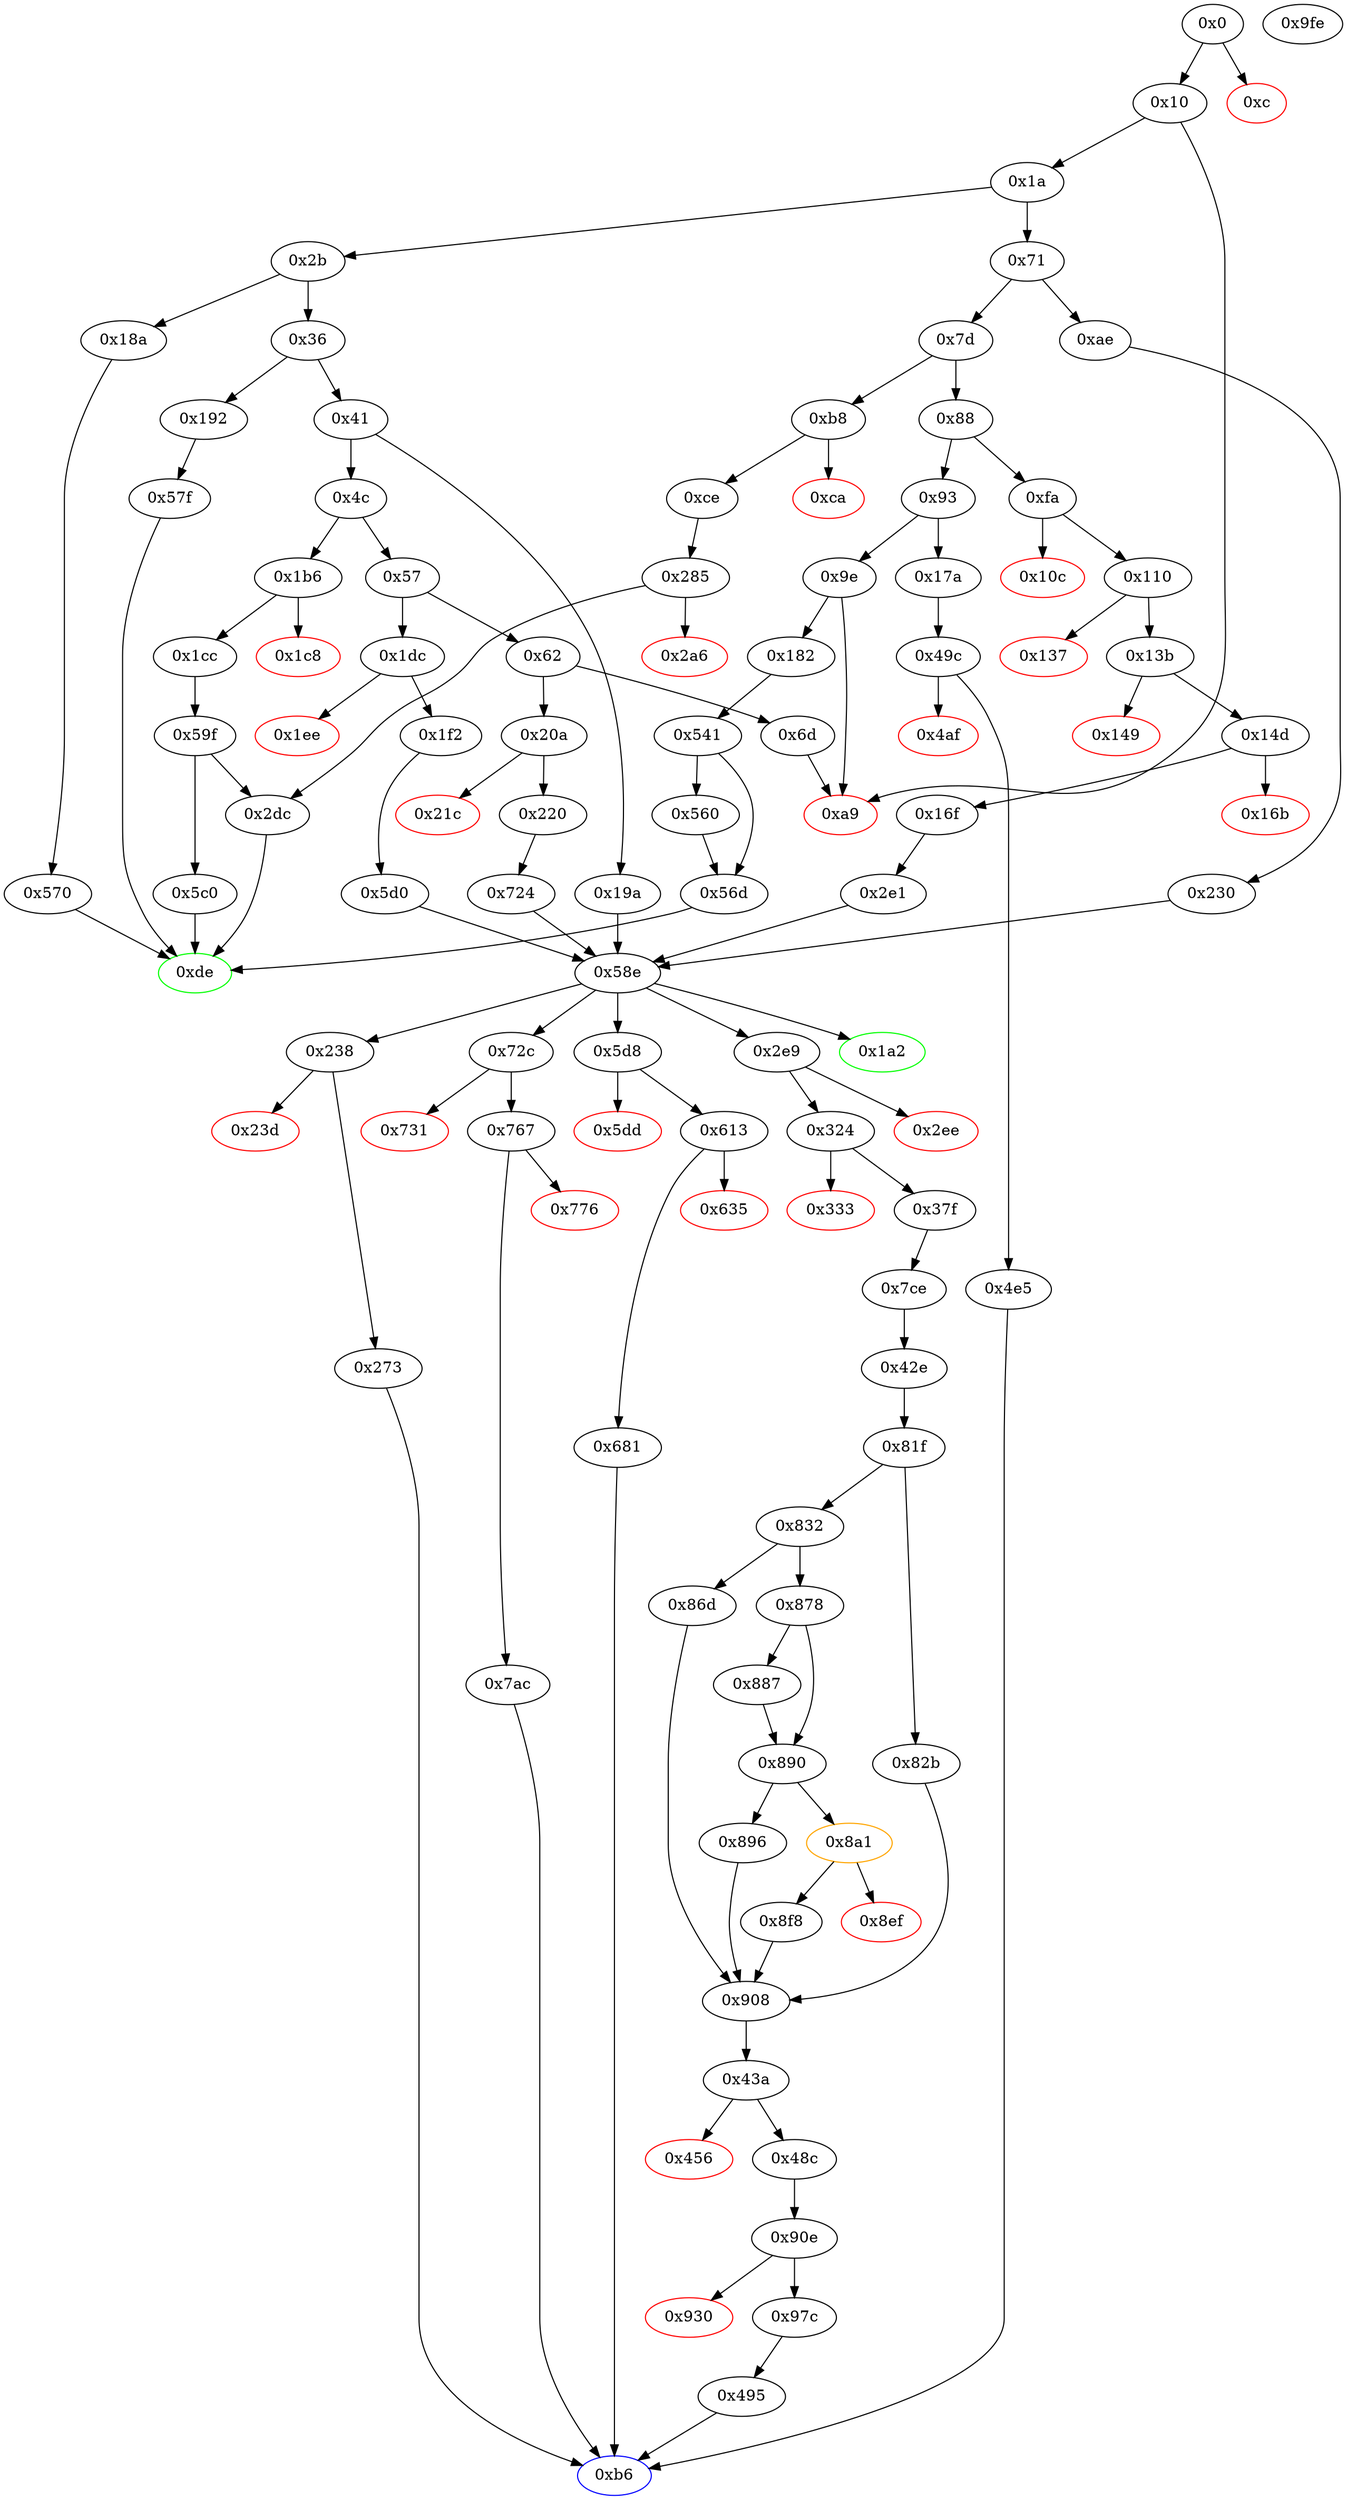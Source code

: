 strict digraph "" {
"0x681" [fillcolor=white, id="0x681", style=filled, tooltip="Block 0x681\n[0x681:0x723]\n---\nPredecessors: [0x613]\nSuccessors: [0xb6]\n---\n0x681 JUMPDEST\n0x682 PUSH1 0x1\n0x684 PUSH1 0x1\n0x686 PUSH1 0xa0\n0x688 SHL\n0x689 SUB\n0x68a DUP1\n0x68b DUP4\n0x68c AND\n0x68d PUSH1 0x0\n0x68f DUP2\n0x690 DUP2\n0x691 MSTORE\n0x692 PUSH1 0x3\n0x694 PUSH1 0x20\n0x696 SWAP1\n0x697 DUP2\n0x698 MSTORE\n0x699 PUSH1 0x40\n0x69b SWAP2\n0x69c DUP3\n0x69d SWAP1\n0x69e SHA3\n0x69f SLOAD\n0x6a0 DUP3\n0x6a1 MLOAD\n0x6a2 SWAP1\n0x6a3 DUP6\n0x6a4 AND\n0x6a5 DUP2\n0x6a6 MSTORE\n0x6a7 SWAP4\n0x6a8 DUP6\n0x6a9 AND\n0x6aa SWAP1\n0x6ab DUP5\n0x6ac ADD\n0x6ad MSTORE\n0x6ae DUP1\n0x6af MLOAD\n0x6b0 SWAP2\n0x6b1 SWAP3\n0x6b2 PUSH32 0x717e9e0e6039224cf9af30797a54e3a2cf19353d31e08c7e6544b199c3e6bc44\n0x6d3 SWAP3\n0x6d4 SWAP1\n0x6d5 DUP2\n0x6d6 SWAP1\n0x6d7 SUB\n0x6d8 SWAP1\n0x6d9 SWAP2\n0x6da ADD\n0x6db SWAP1\n0x6dc LOG2\n0x6dd PUSH1 0x1\n0x6df PUSH1 0x1\n0x6e1 PUSH1 0xa0\n0x6e3 SHL\n0x6e4 SUB\n0x6e5 SWAP2\n0x6e6 DUP3\n0x6e7 AND\n0x6e8 PUSH1 0x0\n0x6ea SWAP1\n0x6eb DUP2\n0x6ec MSTORE\n0x6ed PUSH1 0x3\n0x6ef PUSH1 0x20\n0x6f1 SWAP1\n0x6f2 DUP2\n0x6f3 MSTORE\n0x6f4 PUSH1 0x40\n0x6f6 DUP1\n0x6f7 DUP4\n0x6f8 SHA3\n0x6f9 DUP1\n0x6fa SLOAD\n0x6fb PUSH1 0x1\n0x6fd PUSH1 0x1\n0x6ff PUSH1 0xa0\n0x701 SHL\n0x702 SUB\n0x703 NOT\n0x704 AND\n0x705 SWAP5\n0x706 SWAP1\n0x707 SWAP6\n0x708 AND\n0x709 SWAP4\n0x70a DUP5\n0x70b OR\n0x70c SWAP1\n0x70d SWAP5\n0x70e SSTORE\n0x70f SWAP2\n0x710 DUP2\n0x711 MSTORE\n0x712 PUSH1 0x4\n0x714 SWAP1\n0x715 SWAP2\n0x716 MSTORE\n0x717 SHA3\n0x718 DUP1\n0x719 SLOAD\n0x71a PUSH1 0xff\n0x71c NOT\n0x71d AND\n0x71e PUSH1 0x1\n0x720 OR\n0x721 SWAP1\n0x722 SSTORE\n0x723 JUMP\n---\n0x681: JUMPDEST \n0x682: V618 = 0x1\n0x684: V619 = 0x1\n0x686: V620 = 0xa0\n0x688: V621 = SHL 0xa0 0x1\n0x689: V622 = SUB 0x10000000000000000000000000000000000000000 0x1\n0x68c: V623 = AND S1 0xffffffffffffffffffffffffffffffffffffffff\n0x68d: V624 = 0x0\n0x691: M[0x0] = V623\n0x692: V625 = 0x3\n0x694: V626 = 0x20\n0x698: M[0x20] = 0x3\n0x699: V627 = 0x40\n0x69e: V628 = SHA3 0x0 0x40\n0x69f: V629 = S[V628]\n0x6a1: V630 = M[0x40]\n0x6a4: V631 = AND 0xffffffffffffffffffffffffffffffffffffffff V629\n0x6a6: M[V630] = V631\n0x6a9: V632 = AND S0 0xffffffffffffffffffffffffffffffffffffffff\n0x6ac: V633 = ADD V630 0x20\n0x6ad: M[V633] = V632\n0x6af: V634 = M[0x40]\n0x6b2: V635 = 0x717e9e0e6039224cf9af30797a54e3a2cf19353d31e08c7e6544b199c3e6bc44\n0x6d7: V636 = SUB V630 V634\n0x6da: V637 = ADD 0x40 V636\n0x6dc: LOG V634 V637 0x717e9e0e6039224cf9af30797a54e3a2cf19353d31e08c7e6544b199c3e6bc44 V623\n0x6dd: V638 = 0x1\n0x6df: V639 = 0x1\n0x6e1: V640 = 0xa0\n0x6e3: V641 = SHL 0xa0 0x1\n0x6e4: V642 = SUB 0x10000000000000000000000000000000000000000 0x1\n0x6e7: V643 = AND 0xffffffffffffffffffffffffffffffffffffffff S1\n0x6e8: V644 = 0x0\n0x6ec: M[0x0] = V643\n0x6ed: V645 = 0x3\n0x6ef: V646 = 0x20\n0x6f3: M[0x20] = 0x3\n0x6f4: V647 = 0x40\n0x6f8: V648 = SHA3 0x0 0x40\n0x6fa: V649 = S[V648]\n0x6fb: V650 = 0x1\n0x6fd: V651 = 0x1\n0x6ff: V652 = 0xa0\n0x701: V653 = SHL 0xa0 0x1\n0x702: V654 = SUB 0x10000000000000000000000000000000000000000 0x1\n0x703: V655 = NOT 0xffffffffffffffffffffffffffffffffffffffff\n0x704: V656 = AND 0xffffffffffffffffffffffff0000000000000000000000000000000000000000 V649\n0x708: V657 = AND 0xffffffffffffffffffffffffffffffffffffffff S0\n0x70b: V658 = OR V657 V656\n0x70e: S[V648] = V658\n0x711: M[0x0] = V657\n0x712: V659 = 0x4\n0x716: M[0x20] = 0x4\n0x717: V660 = SHA3 0x0 0x40\n0x719: V661 = S[V660]\n0x71a: V662 = 0xff\n0x71c: V663 = NOT 0xff\n0x71d: V664 = AND 0xffffffffffffffffffffffffffffffffffffffffffffffffffffffffffffff00 V661\n0x71e: V665 = 0x1\n0x720: V666 = OR 0x1 V664\n0x722: S[V660] = V666\n0x723: JUMP S2\n---\nEntry stack: [V13, S3, S2, S1, S0]\nStack pops: 3\nStack additions: []\nExit stack: [V13, S3]\n\nDef sites:\nV13: {0x1a.0x1f}\nS3: {0xfa.0xfb, 0x1a.0x1f}\nS2: {0x110.0x11b, 0x1a.0x1f, 0x1dc.0x1dd}\nS1: {0x1f2.0x1ff, 0x1a.0x1f, 0x14d.0x153, 0x20a.0x20b}\nS0: {0x1f2.0x205, 0x1a.0x1f, 0x14d.0x14f, 0x220.0x22b, 0xae.0xaf}\n"];
"0xca" [color=red, fillcolor=white, id="0xca", style=filled, tooltip="Block 0xca\n[0xca:0xcd]\n---\nPredecessors: [0xb8]\nSuccessors: []\n---\n0xca PUSH1 0x0\n0xcc DUP1\n0xcd REVERT\n---\n0xca: V62 = 0x0\n0xcd: REVERT 0x0 0x0\n---\nEntry stack: [V13, 0xde, 0x4, V57]\nStack pops: 0\nStack additions: []\nExit stack: [V13, 0xde, 0x4, V57]\n\nDef sites:\nV13: {0x1a.0x1f}\n0xde: {0xb8.0xb9}\n0x4: {0xb8.0xbc}\nV57: {0xb8.0xc0}\n"];
"0x0" [fillcolor=white, id="0x0", style=filled, tooltip="Block 0x0\n[0x0:0xb]\n---\nPredecessors: []\nSuccessors: [0xc, 0x10]\n---\n0x0 PUSH1 0x80\n0x2 PUSH1 0x40\n0x4 MSTORE\n0x5 CALLVALUE\n0x6 DUP1\n0x7 ISZERO\n0x8 PUSH2 0x10\n0xb JUMPI\n---\n0x0: V0 = 0x80\n0x2: V1 = 0x40\n0x4: M[0x40] = 0x80\n0x5: V2 = CALLVALUE\n0x7: V3 = ISZERO V2\n0x8: V4 = 0x10\n0xb: JUMPI 0x10 V3\n---\nEntry stack: []\nStack pops: 0\nStack additions: [V2]\nExit stack: [V2]\n\nDef sites:\n"];
"0x930" [color=red, fillcolor=white, id="0x930", style=filled, tooltip="Block 0x930\n[0x930:0x97b]\n---\nPredecessors: [0x90e]\nSuccessors: []\n---\n0x930 PUSH1 0x40\n0x932 DUP1\n0x933 MLOAD\n0x934 PUSH3 0x461bcd\n0x938 PUSH1 0xe5\n0x93a SHL\n0x93b DUP2\n0x93c MSTORE\n0x93d PUSH1 0x20\n0x93f PUSH1 0x4\n0x941 DUP3\n0x942 ADD\n0x943 MSTORE\n0x944 PUSH1 0x1d\n0x946 PUSH1 0x24\n0x948 DUP3\n0x949 ADD\n0x94a MSTORE\n0x94b PUSH32 0x4b657920686173206265656e20757365642070726576696f75736c792e000000\n0x96c PUSH1 0x44\n0x96e DUP3\n0x96f ADD\n0x970 MSTORE\n0x971 SWAP1\n0x972 MLOAD\n0x973 SWAP1\n0x974 DUP2\n0x975 SWAP1\n0x976 SUB\n0x977 PUSH1 0x64\n0x979 ADD\n0x97a SWAP1\n0x97b REVERT\n---\n0x930: V839 = 0x40\n0x933: V840 = M[0x40]\n0x934: V841 = 0x461bcd\n0x938: V842 = 0xe5\n0x93a: V843 = SHL 0xe5 0x461bcd\n0x93c: M[V840] = 0x8c379a000000000000000000000000000000000000000000000000000000000\n0x93d: V844 = 0x20\n0x93f: V845 = 0x4\n0x942: V846 = ADD V840 0x4\n0x943: M[V846] = 0x20\n0x944: V847 = 0x1d\n0x946: V848 = 0x24\n0x949: V849 = ADD V840 0x24\n0x94a: M[V849] = 0x1d\n0x94b: V850 = 0x4b657920686173206265656e20757365642070726576696f75736c792e000000\n0x96c: V851 = 0x44\n0x96f: V852 = ADD V840 0x44\n0x970: M[V852] = 0x4b657920686173206265656e20757365642070726576696f75736c792e000000\n0x972: V853 = M[0x40]\n0x976: V854 = SUB V840 V853\n0x977: V855 = 0x64\n0x979: V856 = ADD 0x64 V854\n0x97b: REVERT V853 V856\n---\nEntry stack: [V13, 0xb6, V98, V119, V117, V369, S2, 0x495, V98]\nStack pops: 0\nStack additions: []\nExit stack: [V13, 0xb6, V98, V119, V117, V369, S2, 0x495, V98]\n\nDef sites:\nV13: {0x1a.0x1f}\n0xb6: {0xfa.0xfb}\nV98: {0x110.0x11b}\nV119: {0x14d.0x153}\nV117: {0x14d.0x14f}\nV369: {0x37f.0x3e5}\nS2: {0x8f8.0x902, 0x82b.0x82c, 0x86d.0x86d, 0x896.0x896}\n0x495: {0x48c_0x82b.0x48d, 0x48c_0x8f8.0x48d, 0x48c_0x896.0x48d, 0x48c_0x86d.0x48d}\nV98: {0x110.0x11b}\n"];
"0x20a" [fillcolor=white, id="0x20a", style=filled, tooltip="Block 0x20a\n[0x20a:0x21b]\n---\nPredecessors: [0x62]\nSuccessors: [0x21c, 0x220]\n---\n0x20a JUMPDEST\n0x20b PUSH2 0xb6\n0x20e PUSH1 0x4\n0x210 DUP1\n0x211 CALLDATASIZE\n0x212 SUB\n0x213 PUSH1 0x20\n0x215 DUP2\n0x216 LT\n0x217 ISZERO\n0x218 PUSH2 0x220\n0x21b JUMPI\n---\n0x20a: JUMPDEST \n0x20b: V187 = 0xb6\n0x20e: V188 = 0x4\n0x211: V189 = CALLDATASIZE\n0x212: V190 = SUB V189 0x4\n0x213: V191 = 0x20\n0x216: V192 = LT V190 0x20\n0x217: V193 = ISZERO V192\n0x218: V194 = 0x220\n0x21b: JUMPI 0x220 V193\n---\nEntry stack: [V13]\nStack pops: 0\nStack additions: [0xb6, 0x4, V190]\nExit stack: [V13, 0xb6, 0x4, V190]\n\nDef sites:\nV13: {0x1a.0x1f}\n"];
"0xce" [fillcolor=white, id="0xce", style=filled, tooltip="Block 0xce\n[0xce:0xdd]\n---\nPredecessors: [0xb8]\nSuccessors: [0x285]\n---\n0xce JUMPDEST\n0xcf POP\n0xd0 CALLDATALOAD\n0xd1 PUSH1 0x1\n0xd3 PUSH1 0x1\n0xd5 PUSH1 0xa0\n0xd7 SHL\n0xd8 SUB\n0xd9 AND\n0xda PUSH2 0x285\n0xdd JUMP\n---\n0xce: JUMPDEST \n0xd0: V63 = CALLDATALOAD 0x4\n0xd1: V64 = 0x1\n0xd3: V65 = 0x1\n0xd5: V66 = 0xa0\n0xd7: V67 = SHL 0xa0 0x1\n0xd8: V68 = SUB 0x10000000000000000000000000000000000000000 0x1\n0xd9: V69 = AND 0xffffffffffffffffffffffffffffffffffffffff V63\n0xda: V70 = 0x285\n0xdd: JUMP 0x285\n---\nEntry stack: [V13, 0xde, 0x4, V57]\nStack pops: 2\nStack additions: [V69]\nExit stack: [V13, 0xde, V69]\n\nDef sites:\nV13: {0x1a.0x1f}\n0xde: {0xb8.0xb9}\n0x4: {0xb8.0xbc}\nV57: {0xb8.0xc0}\n"];
"0x137" [color=red, fillcolor=white, id="0x137", style=filled, tooltip="Block 0x137\n[0x137:0x13a]\n---\nPredecessors: [0x110]\nSuccessors: []\n---\n0x137 PUSH1 0x0\n0x139 DUP1\n0x13a REVERT\n---\n0x137: V109 = 0x0\n0x13a: REVERT 0x0 0x0\n---\nEntry stack: [V13, 0xb6, V98, V99, 0x4, 0x44, V104]\nStack pops: 0\nStack additions: []\nExit stack: [V13, 0xb6, V98, V99, 0x4, 0x44, V104]\n\nDef sites:\nV13: {0x1a.0x1f}\n0xb6: {0xfa.0xfb}\nV98: {0x110.0x11b}\nV99: {0x110.0x11f}\n0x4: {0xfa.0xfe}\n0x44: {0x110.0x124}\nV104: {0x110.0x129}\n"];
"0x1c8" [color=red, fillcolor=white, id="0x1c8", style=filled, tooltip="Block 0x1c8\n[0x1c8:0x1cb]\n---\nPredecessors: [0x1b6]\nSuccessors: []\n---\n0x1c8 PUSH1 0x0\n0x1ca DUP1\n0x1cb REVERT\n---\n0x1c8: V157 = 0x0\n0x1cb: REVERT 0x0 0x0\n---\nEntry stack: [V13, 0xde, 0x4, V152]\nStack pops: 0\nStack additions: []\nExit stack: [V13, 0xde, 0x4, V152]\n\nDef sites:\nV13: {0x1a.0x1f}\n0xde: {0x1b6.0x1b7}\n0x4: {0x1b6.0x1ba}\nV152: {0x1b6.0x1be}\n"];
"0x238" [fillcolor=white, id="0x238", style=filled, tooltip="Block 0x238\n[0x238:0x23c]\n---\nPredecessors: [0x58e]\nSuccessors: [0x23d, 0x273]\n---\n0x238 JUMPDEST\n0x239 PUSH2 0x273\n0x23c JUMPI\n---\n0x238: JUMPDEST \n0x239: V206 = 0x273\n0x23c: JUMPI 0x273 V538\n---\nEntry stack: [V13, S4, S3, S2, S1, V538]\nStack pops: 1\nStack additions: []\nExit stack: [V13, S4, S3, S2, S1]\n\nDef sites:\nV13: {0x1a.0x1f}\nS4: {0xfa.0xfb, 0x1a.0x1f}\nS3: {0x110.0x11b, 0x1a.0x1f, 0x1dc.0x1dd}\nS2: {0x1f2.0x1ff, 0x1a.0x1f, 0x14d.0x153, 0x20a.0x20b}\nS1: {0x1f2.0x205, 0x1a.0x1f, 0x14d.0x14f, 0x220.0x22b, 0xae.0xaf}\nV538: {0x58e.0x59c}\n"];
"0x230" [fillcolor=white, id="0x230", style=filled, tooltip="Block 0x230\n[0x230:0x237]\n---\nPredecessors: [0xae]\nSuccessors: [0x58e]\n---\n0x230 JUMPDEST\n0x231 PUSH2 0x238\n0x234 PUSH2 0x58e\n0x237 JUMP\n---\n0x230: JUMPDEST \n0x231: V204 = 0x238\n0x234: V205 = 0x58e\n0x237: JUMP 0x58e\n---\nEntry stack: [V13, 0xb6]\nStack pops: 0\nStack additions: [0x238]\nExit stack: [V13, 0xb6, 0x238]\n\nDef sites:\nV13: {0x1a.0x1f}\n0xb6: {0xae.0xaf}\n"];
"0x2e1" [fillcolor=white, id="0x2e1", style=filled, tooltip="Block 0x2e1\n[0x2e1:0x2e8]\n---\nPredecessors: [0x16f]\nSuccessors: [0x58e]\n---\n0x2e1 JUMPDEST\n0x2e2 PUSH2 0x2e9\n0x2e5 PUSH2 0x58e\n0x2e8 JUMP\n---\n0x2e1: JUMPDEST \n0x2e2: V270 = 0x2e9\n0x2e5: V271 = 0x58e\n0x2e8: JUMP 0x58e\n---\nEntry stack: [V13, 0xb6, V98, V119, V117]\nStack pops: 0\nStack additions: [0x2e9]\nExit stack: [V13, 0xb6, V98, V119, V117, 0x2e9]\n\nDef sites:\nV13: {0x1a.0x1f}\n0xb6: {0xfa.0xfb}\nV98: {0x110.0x11b}\nV119: {0x14d.0x153}\nV117: {0x14d.0x14f}\n"];
"0x57" [fillcolor=white, id="0x57", style=filled, tooltip="Block 0x57\n[0x57:0x61]\n---\nPredecessors: [0x4c]\nSuccessors: [0x62, 0x1dc]\n---\n0x57 DUP1\n0x58 PUSH4 0xa8f3a371\n0x5d EQ\n0x5e PUSH2 0x1dc\n0x61 JUMPI\n---\n0x58: V29 = 0xa8f3a371\n0x5d: V30 = EQ 0xa8f3a371 V13\n0x5e: V31 = 0x1dc\n0x61: JUMPI 0x1dc V30\n---\nEntry stack: [V13]\nStack pops: 1\nStack additions: [S0]\nExit stack: [V13]\n\nDef sites:\nV13: {0x1a.0x1f}\n"];
"0x149" [color=red, fillcolor=white, id="0x149", style=filled, tooltip="Block 0x149\n[0x149:0x14c]\n---\nPredecessors: [0x13b]\nSuccessors: []\n---\n0x149 PUSH1 0x0\n0x14b DUP1\n0x14c REVERT\n---\n0x149: V116 = 0x0\n0x14c: REVERT 0x0 0x0\n---\nEntry stack: [V13, 0xb6, V98, V99, 0x4, 0x44, V110]\nStack pops: 0\nStack additions: []\nExit stack: [V13, 0xb6, V98, V99, 0x4, 0x44, V110]\n\nDef sites:\nV13: {0x1a.0x1f}\n0xb6: {0xfa.0xfb}\nV98: {0x110.0x11b}\nV99: {0x110.0x11f}\n0x4: {0xfa.0xfe}\n0x44: {0x110.0x124}\nV110: {0x13b.0x13d}\n"];
"0x86d" [fillcolor=white, id="0x86d", style=filled, tooltip="Block 0x86d\n[0x86d:0x877]\n---\nPredecessors: [0x832]\nSuccessors: [0x908]\n---\n0x86d PUSH1 0x0\n0x86f SWAP4\n0x870 POP\n0x871 POP\n0x872 POP\n0x873 POP\n0x874 PUSH2 0x908\n0x877 JUMP\n---\n0x86d: V770 = 0x0\n0x874: V771 = 0x908\n0x877: JUMP 0x908\n---\nEntry stack: [V13, S12, S11, S10, S9, V369, 0x0, 0x43a, V747, V380, 0x0, V757, V760, V765]\nStack pops: 4\nStack additions: [0x0]\nExit stack: [V13, S12, S11, S10, S9, V369, 0x0, 0x43a, V747, V380, 0x0]\n\nDef sites:\nV13: {0x1a.0x1f}\nS12: {0xfa.0xfb, 0x1a.0x1f}\nS11: {0x110.0x11b, 0x1a.0x1f, 0x1dc.0x1dd}\nS10: {0x1f2.0x1ff, 0x1a.0x1f, 0x14d.0x153, 0x20a.0x20b}\nS9: {0x1f2.0x205, 0x1a.0x1f, 0x14d.0x14f, 0x220.0x22b, 0xae.0xaf}\nV369: {0x37f.0x3e5}\n0x0: {0x37f.0x3e8}\n0x43a: {0x37f.0x3ea}\nV747: {0x7ce.0x81c}\nV380: {0x37f.0x3ff}\n0x0: {0x81f.0x820}\nV757: {0x832.0x837}\nV760: {0x832.0x83c}\nV765: {0x832.0x844}\n"];
"0x110" [fillcolor=white, id="0x110", style=filled, tooltip="Block 0x110\n[0x110:0x136]\n---\nPredecessors: [0xfa]\nSuccessors: [0x137, 0x13b]\n---\n0x110 JUMPDEST\n0x111 PUSH1 0x1\n0x113 PUSH1 0x1\n0x115 PUSH1 0xa0\n0x117 SHL\n0x118 SUB\n0x119 DUP3\n0x11a CALLDATALOAD\n0x11b AND\n0x11c SWAP2\n0x11d SWAP1\n0x11e DUP2\n0x11f ADD\n0x120 SWAP1\n0x121 PUSH1 0x40\n0x123 DUP2\n0x124 ADD\n0x125 PUSH1 0x20\n0x127 DUP3\n0x128 ADD\n0x129 CALLDATALOAD\n0x12a PUSH5 0x100000000\n0x130 DUP2\n0x131 GT\n0x132 ISZERO\n0x133 PUSH2 0x13b\n0x136 JUMPI\n---\n0x110: JUMPDEST \n0x111: V92 = 0x1\n0x113: V93 = 0x1\n0x115: V94 = 0xa0\n0x117: V95 = SHL 0xa0 0x1\n0x118: V96 = SUB 0x10000000000000000000000000000000000000000 0x1\n0x11a: V97 = CALLDATALOAD 0x4\n0x11b: V98 = AND V97 0xffffffffffffffffffffffffffffffffffffffff\n0x11f: V99 = ADD 0x4 V86\n0x121: V100 = 0x40\n0x124: V101 = ADD 0x4 0x40\n0x125: V102 = 0x20\n0x128: V103 = ADD 0x4 0x20\n0x129: V104 = CALLDATALOAD 0x24\n0x12a: V105 = 0x100000000\n0x131: V106 = GT V104 0x100000000\n0x132: V107 = ISZERO V106\n0x133: V108 = 0x13b\n0x136: JUMPI 0x13b V107\n---\nEntry stack: [V13, 0xb6, 0x4, V86]\nStack pops: 2\nStack additions: [V98, V99, S1, 0x44, V104]\nExit stack: [V13, 0xb6, V98, V99, 0x4, 0x44, V104]\n\nDef sites:\nV13: {0x1a.0x1f}\n0xb6: {0xfa.0xfb}\n0x4: {0xfa.0xfe}\nV86: {0xfa.0x102}\n"];
"0x14d" [fillcolor=white, id="0x14d", style=filled, tooltip="Block 0x14d\n[0x14d:0x16a]\n---\nPredecessors: [0x13b]\nSuccessors: [0x16b, 0x16f]\n---\n0x14d JUMPDEST\n0x14e DUP1\n0x14f CALLDATALOAD\n0x150 SWAP1\n0x151 PUSH1 0x20\n0x153 ADD\n0x154 SWAP2\n0x155 DUP5\n0x156 PUSH1 0x1\n0x158 DUP4\n0x159 MUL\n0x15a DUP5\n0x15b ADD\n0x15c GT\n0x15d PUSH5 0x100000000\n0x163 DUP4\n0x164 GT\n0x165 OR\n0x166 ISZERO\n0x167 PUSH2 0x16f\n0x16a JUMPI\n---\n0x14d: JUMPDEST \n0x14f: V117 = CALLDATALOAD V110\n0x151: V118 = 0x20\n0x153: V119 = ADD 0x20 V110\n0x156: V120 = 0x1\n0x159: V121 = MUL V117 0x1\n0x15b: V122 = ADD V119 V121\n0x15c: V123 = GT V122 V99\n0x15d: V124 = 0x100000000\n0x164: V125 = GT V117 0x100000000\n0x165: V126 = OR V125 V123\n0x166: V127 = ISZERO V126\n0x167: V128 = 0x16f\n0x16a: JUMPI 0x16f V127\n---\nEntry stack: [V13, 0xb6, V98, V99, 0x4, 0x44, V110]\nStack pops: 4\nStack additions: [S3, S2, V119, V117, S1]\nExit stack: [V13, 0xb6, V98, V99, 0x4, V119, V117, 0x44]\n\nDef sites:\nV13: {0x1a.0x1f}\n0xb6: {0xfa.0xfb}\nV98: {0x110.0x11b}\nV99: {0x110.0x11f}\n0x4: {0xfa.0xfe}\n0x44: {0x110.0x124}\nV110: {0x13b.0x13d}\n"];
"0x767" [fillcolor=white, id="0x767", style=filled, tooltip="Block 0x767\n[0x767:0x775]\n---\nPredecessors: [0x72c]\nSuccessors: [0x776, 0x7ac]\n---\n0x767 JUMPDEST\n0x768 PUSH1 0x1\n0x76a PUSH1 0x1\n0x76c PUSH1 0xa0\n0x76e SHL\n0x76f SUB\n0x770 DUP2\n0x771 AND\n0x772 PUSH2 0x7ac\n0x775 JUMPI\n---\n0x767: JUMPDEST \n0x768: V690 = 0x1\n0x76a: V691 = 0x1\n0x76c: V692 = 0xa0\n0x76e: V693 = SHL 0xa0 0x1\n0x76f: V694 = SUB 0x10000000000000000000000000000000000000000 0x1\n0x771: V695 = AND S0 0xffffffffffffffffffffffffffffffffffffffff\n0x772: V696 = 0x7ac\n0x775: JUMPI 0x7ac V695\n---\nEntry stack: [V13, S3, S2, S1, S0]\nStack pops: 1\nStack additions: [S0]\nExit stack: [V13, S3, S2, S1, S0]\n\nDef sites:\nV13: {0x1a.0x1f}\nS3: {0xfa.0xfb, 0x1a.0x1f}\nS2: {0x110.0x11b, 0x1a.0x1f, 0x1dc.0x1dd}\nS1: {0x1f2.0x1ff, 0x1a.0x1f, 0x14d.0x153, 0x20a.0x20b}\nS0: {0x1f2.0x205, 0x1a.0x1f, 0x14d.0x14f, 0x220.0x22b, 0xae.0xaf}\n"];
"0x19a" [fillcolor=white, id="0x19a", style=filled, tooltip="Block 0x19a\n[0x19a:0x1a1]\n---\nPredecessors: [0x41]\nSuccessors: [0x58e]\n---\n0x19a JUMPDEST\n0x19b PUSH2 0x1a2\n0x19e PUSH2 0x58e\n0x1a1 JUMP\n---\n0x19a: JUMPDEST \n0x19b: V139 = 0x1a2\n0x19e: V140 = 0x58e\n0x1a1: JUMP 0x58e\n---\nEntry stack: [V13]\nStack pops: 0\nStack additions: [0x1a2]\nExit stack: [V13, 0x1a2]\n\nDef sites:\nV13: {0x1a.0x1f}\n"];
"0xc" [color=red, fillcolor=white, id="0xc", style=filled, tooltip="Block 0xc\n[0xc:0xf]\n---\nPredecessors: [0x0]\nSuccessors: []\n---\n0xc PUSH1 0x0\n0xe DUP1\n0xf REVERT\n---\n0xc: V5 = 0x0\n0xf: REVERT 0x0 0x0\n---\nEntry stack: [V2]\nStack pops: 0\nStack additions: []\nExit stack: [V2]\n\nDef sites:\nV2: {0x0.0x5}\n"];
"0x97c" [fillcolor=white, id="0x97c", style=filled, tooltip="Block 0x97c\n[0x97c:0x9fd]\n---\nPredecessors: [0x90e]\nSuccessors: [0x495]\n---\n0x97c JUMPDEST\n0x97d PUSH1 0x2\n0x97f SLOAD\n0x980 PUSH1 0x40\n0x982 DUP1\n0x983 MLOAD\n0x984 PUSH1 0x1\n0x986 PUSH1 0x1\n0x988 PUSH1 0xa0\n0x98a SHL\n0x98b SUB\n0x98c SWAP3\n0x98d DUP4\n0x98e AND\n0x98f DUP2\n0x990 MSTORE\n0x991 SWAP2\n0x992 DUP4\n0x993 AND\n0x994 PUSH1 0x20\n0x996 DUP4\n0x997 ADD\n0x998 MSTORE\n0x999 DUP1\n0x99a MLOAD\n0x99b PUSH32 0xa32b0a8ef3ffb88c03a342b78b72361e1338ec8943e550c93ddae4f45bab4a76\n0x9bc SWAP3\n0x9bd DUP2\n0x9be SWAP1\n0x9bf SUB\n0x9c0 SWAP1\n0x9c1 SWAP2\n0x9c2 ADD\n0x9c3 SWAP1\n0x9c4 LOG1\n0x9c5 PUSH1 0x2\n0x9c7 DUP1\n0x9c8 SLOAD\n0x9c9 PUSH1 0x1\n0x9cb PUSH1 0x1\n0x9cd PUSH1 0xa0\n0x9cf SHL\n0x9d0 SUB\n0x9d1 SWAP1\n0x9d2 SWAP3\n0x9d3 AND\n0x9d4 PUSH1 0x1\n0x9d6 PUSH1 0x1\n0x9d8 PUSH1 0xa0\n0x9da SHL\n0x9db SUB\n0x9dc NOT\n0x9dd SWAP1\n0x9de SWAP3\n0x9df AND\n0x9e0 DUP3\n0x9e1 OR\n0x9e2 SWAP1\n0x9e3 SSTORE\n0x9e4 PUSH1 0x0\n0x9e6 SWAP1\n0x9e7 DUP2\n0x9e8 MSTORE\n0x9e9 PUSH1 0x4\n0x9eb PUSH1 0x20\n0x9ed MSTORE\n0x9ee PUSH1 0x40\n0x9f0 SWAP1\n0x9f1 SHA3\n0x9f2 DUP1\n0x9f3 SLOAD\n0x9f4 PUSH1 0xff\n0x9f6 NOT\n0x9f7 AND\n0x9f8 PUSH1 0x1\n0x9fa OR\n0x9fb SWAP1\n0x9fc SSTORE\n0x9fd JUMP\n---\n0x97c: JUMPDEST \n0x97d: V857 = 0x2\n0x97f: V858 = S[0x2]\n0x980: V859 = 0x40\n0x983: V860 = M[0x40]\n0x984: V861 = 0x1\n0x986: V862 = 0x1\n0x988: V863 = 0xa0\n0x98a: V864 = SHL 0xa0 0x1\n0x98b: V865 = SUB 0x10000000000000000000000000000000000000000 0x1\n0x98e: V866 = AND 0xffffffffffffffffffffffffffffffffffffffff V858\n0x990: M[V860] = V866\n0x993: V867 = AND V98 0xffffffffffffffffffffffffffffffffffffffff\n0x994: V868 = 0x20\n0x997: V869 = ADD V860 0x20\n0x998: M[V869] = V867\n0x99a: V870 = M[0x40]\n0x99b: V871 = 0xa32b0a8ef3ffb88c03a342b78b72361e1338ec8943e550c93ddae4f45bab4a76\n0x9bf: V872 = SUB V860 V870\n0x9c2: V873 = ADD 0x40 V872\n0x9c4: LOG V870 V873 0xa32b0a8ef3ffb88c03a342b78b72361e1338ec8943e550c93ddae4f45bab4a76\n0x9c5: V874 = 0x2\n0x9c8: V875 = S[0x2]\n0x9c9: V876 = 0x1\n0x9cb: V877 = 0x1\n0x9cd: V878 = 0xa0\n0x9cf: V879 = SHL 0xa0 0x1\n0x9d0: V880 = SUB 0x10000000000000000000000000000000000000000 0x1\n0x9d3: V881 = AND V98 0xffffffffffffffffffffffffffffffffffffffff\n0x9d4: V882 = 0x1\n0x9d6: V883 = 0x1\n0x9d8: V884 = 0xa0\n0x9da: V885 = SHL 0xa0 0x1\n0x9db: V886 = SUB 0x10000000000000000000000000000000000000000 0x1\n0x9dc: V887 = NOT 0xffffffffffffffffffffffffffffffffffffffff\n0x9df: V888 = AND V875 0xffffffffffffffffffffffff0000000000000000000000000000000000000000\n0x9e1: V889 = OR V881 V888\n0x9e3: S[0x2] = V889\n0x9e4: V890 = 0x0\n0x9e8: M[0x0] = V881\n0x9e9: V891 = 0x4\n0x9eb: V892 = 0x20\n0x9ed: M[0x20] = 0x4\n0x9ee: V893 = 0x40\n0x9f1: V894 = SHA3 0x0 0x40\n0x9f3: V895 = S[V894]\n0x9f4: V896 = 0xff\n0x9f6: V897 = NOT 0xff\n0x9f7: V898 = AND 0xffffffffffffffffffffffffffffffffffffffffffffffffffffffffffffff00 V895\n0x9f8: V899 = 0x1\n0x9fa: V900 = OR 0x1 V898\n0x9fc: S[V894] = V900\n0x9fd: JUMP 0x495\n---\nEntry stack: [V13, 0xb6, V98, V119, V117, V369, S2, 0x495, V98]\nStack pops: 2\nStack additions: []\nExit stack: [V13, 0xb6, V98, V119, V117, V369, S2]\n\nDef sites:\nV13: {0x1a.0x1f}\n0xb6: {0xfa.0xfb}\nV98: {0x110.0x11b}\nV119: {0x14d.0x153}\nV117: {0x14d.0x14f}\nV369: {0x37f.0x3e5}\nS2: {0x8f8.0x902, 0x82b.0x82c, 0x86d.0x86d, 0x896.0x896}\n0x495: {0x48c_0x82b.0x48d, 0x48c_0x8f8.0x48d, 0x48c_0x896.0x48d, 0x48c_0x86d.0x48d}\nV98: {0x110.0x11b}\n"];
"0xb8" [fillcolor=white, id="0xb8", style=filled, tooltip="Block 0xb8\n[0xb8:0xc9]\n---\nPredecessors: [0x7d]\nSuccessors: [0xca, 0xce]\n---\n0xb8 JUMPDEST\n0xb9 PUSH2 0xde\n0xbc PUSH1 0x4\n0xbe DUP1\n0xbf CALLDATASIZE\n0xc0 SUB\n0xc1 PUSH1 0x20\n0xc3 DUP2\n0xc4 LT\n0xc5 ISZERO\n0xc6 PUSH2 0xce\n0xc9 JUMPI\n---\n0xb8: JUMPDEST \n0xb9: V54 = 0xde\n0xbc: V55 = 0x4\n0xbf: V56 = CALLDATASIZE\n0xc0: V57 = SUB V56 0x4\n0xc1: V58 = 0x20\n0xc4: V59 = LT V57 0x20\n0xc5: V60 = ISZERO V59\n0xc6: V61 = 0xce\n0xc9: JUMPI 0xce V60\n---\nEntry stack: [V13]\nStack pops: 0\nStack additions: [0xde, 0x4, V57]\nExit stack: [V13, 0xde, 0x4, V57]\n\nDef sites:\nV13: {0x1a.0x1f}\n"];
"0x6d" [fillcolor=white, id="0x6d", style=filled, tooltip="Block 0x6d\n[0x6d:0x70]\n---\nPredecessors: [0x62]\nSuccessors: [0xa9]\n---\n0x6d PUSH2 0xa9\n0x70 JUMP\n---\n0x6d: V35 = 0xa9\n0x70: JUMP 0xa9\n---\nEntry stack: [V13]\nStack pops: 0\nStack additions: []\nExit stack: [V13]\n\nDef sites:\nV13: {0x1a.0x1f}\n"];
"0x5d0" [fillcolor=white, id="0x5d0", style=filled, tooltip="Block 0x5d0\n[0x5d0:0x5d7]\n---\nPredecessors: [0x1f2]\nSuccessors: [0x58e]\n---\n0x5d0 JUMPDEST\n0x5d1 PUSH2 0x5d8\n0x5d4 PUSH2 0x58e\n0x5d7 JUMP\n---\n0x5d0: JUMPDEST \n0x5d1: V561 = 0x5d8\n0x5d4: V562 = 0x58e\n0x5d7: JUMP 0x58e\n---\nEntry stack: [V13, 0xb6, V181, V185]\nStack pops: 0\nStack additions: [0x5d8]\nExit stack: [V13, 0xb6, V181, V185, 0x5d8]\n\nDef sites:\nV13: {0x1a.0x1f}\n0xb6: {0x1dc.0x1dd}\nV181: {0x1f2.0x1ff}\nV185: {0x1f2.0x205}\n"];
"0x333" [color=red, fillcolor=white, id="0x333", style=filled, tooltip="Block 0x333\n[0x333:0x37e]\n---\nPredecessors: [0x324]\nSuccessors: []\n---\n0x333 PUSH1 0x40\n0x335 DUP1\n0x336 MLOAD\n0x337 PUSH3 0x461bcd\n0x33b PUSH1 0xe5\n0x33d SHL\n0x33e DUP2\n0x33f MSTORE\n0x340 PUSH1 0x20\n0x342 PUSH1 0x4\n0x344 DUP3\n0x345 ADD\n0x346 MSTORE\n0x347 PUSH1 0x1e\n0x349 PUSH1 0x24\n0x34b DUP3\n0x34c ADD\n0x34d MSTORE\n0x34e PUSH32 0x4120676c6f62616c206b6579206d75737420626520737570706c6965642e0000\n0x36f PUSH1 0x44\n0x371 DUP3\n0x372 ADD\n0x373 MSTORE\n0x374 SWAP1\n0x375 MLOAD\n0x376 SWAP1\n0x377 DUP2\n0x378 SWAP1\n0x379 SUB\n0x37a PUSH1 0x64\n0x37c ADD\n0x37d SWAP1\n0x37e REVERT\n---\n0x333: V300 = 0x40\n0x336: V301 = M[0x40]\n0x337: V302 = 0x461bcd\n0x33b: V303 = 0xe5\n0x33d: V304 = SHL 0xe5 0x461bcd\n0x33f: M[V301] = 0x8c379a000000000000000000000000000000000000000000000000000000000\n0x340: V305 = 0x20\n0x342: V306 = 0x4\n0x345: V307 = ADD V301 0x4\n0x346: M[V307] = 0x20\n0x347: V308 = 0x1e\n0x349: V309 = 0x24\n0x34c: V310 = ADD V301 0x24\n0x34d: M[V310] = 0x1e\n0x34e: V311 = 0x4120676c6f62616c206b6579206d75737420626520737570706c6965642e0000\n0x36f: V312 = 0x44\n0x372: V313 = ADD V301 0x44\n0x373: M[V313] = 0x4120676c6f62616c206b6579206d75737420626520737570706c6965642e0000\n0x375: V314 = M[0x40]\n0x379: V315 = SUB V301 V314\n0x37a: V316 = 0x64\n0x37c: V317 = ADD 0x64 V315\n0x37e: REVERT V314 V317\n---\nEntry stack: [V13, S3, S2, S1, S0]\nStack pops: 0\nStack additions: []\nExit stack: [V13, S3, S2, S1, S0]\n\nDef sites:\nV13: {0x1a.0x1f}\nS3: {0xfa.0xfb, 0x1a.0x1f}\nS2: {0x110.0x11b, 0x1a.0x1f, 0x1dc.0x1dd}\nS1: {0x1f2.0x1ff, 0x1a.0x1f, 0x14d.0x153, 0x20a.0x20b}\nS0: {0x1f2.0x205, 0x1a.0x1f, 0x14d.0x14f, 0x220.0x22b, 0xae.0xaf}\n"];
"0x2e9" [fillcolor=white, id="0x2e9", style=filled, tooltip="Block 0x2e9\n[0x2e9:0x2ed]\n---\nPredecessors: [0x58e]\nSuccessors: [0x2ee, 0x324]\n---\n0x2e9 JUMPDEST\n0x2ea PUSH2 0x324\n0x2ed JUMPI\n---\n0x2e9: JUMPDEST \n0x2ea: V272 = 0x324\n0x2ed: JUMPI 0x324 V538\n---\nEntry stack: [V13, S4, S3, S2, S1, V538]\nStack pops: 1\nStack additions: []\nExit stack: [V13, S4, S3, S2, S1]\n\nDef sites:\nV13: {0x1a.0x1f}\nS4: {0xfa.0xfb, 0x1a.0x1f}\nS3: {0x110.0x11b, 0x1a.0x1f, 0x1dc.0x1dd}\nS2: {0x1f2.0x1ff, 0x1a.0x1f, 0x14d.0x153, 0x20a.0x20b}\nS1: {0x1f2.0x205, 0x1a.0x1f, 0x14d.0x14f, 0x220.0x22b, 0xae.0xaf}\nV538: {0x58e.0x59c}\n"];
"0x36" [fillcolor=white, id="0x36", style=filled, tooltip="Block 0x36\n[0x36:0x40]\n---\nPredecessors: [0x2b]\nSuccessors: [0x41, 0x192]\n---\n0x36 DUP1\n0x37 PUSH4 0x8da5cb5b\n0x3c EQ\n0x3d PUSH2 0x192\n0x40 JUMPI\n---\n0x37: V20 = 0x8da5cb5b\n0x3c: V21 = EQ 0x8da5cb5b V13\n0x3d: V22 = 0x192\n0x40: JUMPI 0x192 V21\n---\nEntry stack: [V13]\nStack pops: 1\nStack additions: [S0]\nExit stack: [V13]\n\nDef sites:\nV13: {0x1a.0x1f}\n"];
"0x1cc" [fillcolor=white, id="0x1cc", style=filled, tooltip="Block 0x1cc\n[0x1cc:0x1db]\n---\nPredecessors: [0x1b6]\nSuccessors: [0x59f]\n---\n0x1cc JUMPDEST\n0x1cd POP\n0x1ce CALLDATALOAD\n0x1cf PUSH1 0x1\n0x1d1 PUSH1 0x1\n0x1d3 PUSH1 0xa0\n0x1d5 SHL\n0x1d6 SUB\n0x1d7 AND\n0x1d8 PUSH2 0x59f\n0x1db JUMP\n---\n0x1cc: JUMPDEST \n0x1ce: V158 = CALLDATALOAD 0x4\n0x1cf: V159 = 0x1\n0x1d1: V160 = 0x1\n0x1d3: V161 = 0xa0\n0x1d5: V162 = SHL 0xa0 0x1\n0x1d6: V163 = SUB 0x10000000000000000000000000000000000000000 0x1\n0x1d7: V164 = AND 0xffffffffffffffffffffffffffffffffffffffff V158\n0x1d8: V165 = 0x59f\n0x1db: JUMP 0x59f\n---\nEntry stack: [V13, 0xde, 0x4, V152]\nStack pops: 2\nStack additions: [V164]\nExit stack: [V13, 0xde, V164]\n\nDef sites:\nV13: {0x1a.0x1f}\n0xde: {0x1b6.0x1b7}\n0x4: {0x1b6.0x1ba}\nV152: {0x1b6.0x1be}\n"];
"0x273" [fillcolor=white, id="0x273", style=filled, tooltip="Block 0x273\n[0x273:0x284]\n---\nPredecessors: [0x238]\nSuccessors: [0xb6]\n---\n0x273 JUMPDEST\n0x274 PUSH1 0x1\n0x276 DUP1\n0x277 SLOAD\n0x278 PUSH1 0x1\n0x27a PUSH1 0x1\n0x27c PUSH1 0xa0\n0x27e SHL\n0x27f SUB\n0x280 NOT\n0x281 AND\n0x282 SWAP1\n0x283 SSTORE\n0x284 JUMP\n---\n0x273: JUMPDEST \n0x274: V227 = 0x1\n0x277: V228 = S[0x1]\n0x278: V229 = 0x1\n0x27a: V230 = 0x1\n0x27c: V231 = 0xa0\n0x27e: V232 = SHL 0xa0 0x1\n0x27f: V233 = SUB 0x10000000000000000000000000000000000000000 0x1\n0x280: V234 = NOT 0xffffffffffffffffffffffffffffffffffffffff\n0x281: V235 = AND 0xffffffffffffffffffffffff0000000000000000000000000000000000000000 V228\n0x283: S[0x1] = V235\n0x284: JUMP S0\n---\nEntry stack: [V13, S3, S2, S1, S0]\nStack pops: 1\nStack additions: []\nExit stack: [V13, S3, S2, S1]\n\nDef sites:\nV13: {0x1a.0x1f}\nS3: {0xfa.0xfb, 0x1a.0x1f}\nS2: {0x110.0x11b, 0x1a.0x1f, 0x1dc.0x1dd}\nS1: {0x1f2.0x1ff, 0x1a.0x1f, 0x14d.0x153, 0x20a.0x20b}\nS0: {0x1f2.0x205, 0x1a.0x1f, 0x14d.0x14f, 0x220.0x22b, 0xae.0xaf}\n"];
"0x58e" [fillcolor=white, id="0x58e", style=filled, tooltip="Block 0x58e\n[0x58e:0x59e]\n---\nPredecessors: [0x19a, 0x230, 0x2e1, 0x5d0, 0x724]\nSuccessors: [0x1a2, 0x238, 0x2e9, 0x5d8, 0x72c]\n---\n0x58e JUMPDEST\n0x58f PUSH1 0x0\n0x591 SLOAD\n0x592 PUSH1 0x1\n0x594 PUSH1 0x1\n0x596 PUSH1 0xa0\n0x598 SHL\n0x599 SUB\n0x59a AND\n0x59b CALLER\n0x59c EQ\n0x59d SWAP1\n0x59e JUMP\n---\n0x58e: JUMPDEST \n0x58f: V529 = 0x0\n0x591: V530 = S[0x0]\n0x592: V531 = 0x1\n0x594: V532 = 0x1\n0x596: V533 = 0xa0\n0x598: V534 = SHL 0xa0 0x1\n0x599: V535 = SUB 0x10000000000000000000000000000000000000000 0x1\n0x59a: V536 = AND 0xffffffffffffffffffffffffffffffffffffffff V530\n0x59b: V537 = CALLER\n0x59c: V538 = EQ V537 V536\n0x59e: JUMP {0x1a2, 0x238, 0x2e9, 0x5d8, 0x72c}\n---\nEntry stack: [V13, S4, S3, S2, S1, {0x1a2, 0x238, 0x2e9, 0x5d8, 0x72c}]\nStack pops: 1\nStack additions: [V538]\nExit stack: [V13, S4, S3, S2, S1, V538]\n\nDef sites:\nV13: {0x1a.0x1f}\nS4: {0xfa.0xfb, 0x1a.0x1f}\nS3: {0x110.0x11b, 0x1a.0x1f, 0x1dc.0x1dd}\nS2: {0x1f2.0x1ff, 0x1a.0x1f, 0x14d.0x153, 0x20a.0x20b}\nS1: {0x1f2.0x205, 0x1a.0x1f, 0x14d.0x14f, 0x220.0x22b, 0xae.0xaf}\n{0x1a2, 0x238, 0x2e9, 0x5d8, 0x72c}: {0x2e1.0x2e2, 0x230.0x231, 0x19a.0x19b, 0x724.0x725, 0x5d0.0x5d1}\n"];
"0x81f" [fillcolor=white, id="0x81f", style=filled, tooltip="Block 0x81f\n[0x81f:0x82a]\n---\nPredecessors: [0x42e]\nSuccessors: [0x82b, 0x832]\n---\n0x81f JUMPDEST\n0x820 PUSH1 0x0\n0x822 DUP2\n0x823 MLOAD\n0x824 PUSH1 0x41\n0x826 EQ\n0x827 PUSH2 0x832\n0x82a JUMPI\n---\n0x81f: JUMPDEST \n0x820: V748 = 0x0\n0x823: V749 = M[V380]\n0x824: V750 = 0x41\n0x826: V751 = EQ 0x41 V749\n0x827: V752 = 0x832\n0x82a: JUMPI 0x832 V751\n---\nEntry stack: [V13, S8, S7, S6, S5, V369, 0x0, 0x43a, V747, V380]\nStack pops: 1\nStack additions: [S0, 0x0]\nExit stack: [V13, S8, S7, S6, S5, V369, 0x0, 0x43a, V747, V380, 0x0]\n\nDef sites:\nV13: {0x1a.0x1f}\nS8: {0xfa.0xfb, 0x1a.0x1f}\nS7: {0x110.0x11b, 0x1a.0x1f, 0x1dc.0x1dd}\nS6: {0x1f2.0x1ff, 0x1a.0x1f, 0x14d.0x153, 0x20a.0x20b}\nS5: {0x1f2.0x205, 0x1a.0x1f, 0x14d.0x14f, 0x220.0x22b, 0xae.0xaf}\nV369: {0x37f.0x3e5}\n0x0: {0x37f.0x3e8}\n0x43a: {0x37f.0x3ea}\nV747: {0x7ce.0x81c}\nV380: {0x37f.0x3ff}\n"];
"0x41" [fillcolor=white, id="0x41", style=filled, tooltip="Block 0x41\n[0x41:0x4b]\n---\nPredecessors: [0x36]\nSuccessors: [0x4c, 0x19a]\n---\n0x41 DUP1\n0x42 PUSH4 0x8f32d59b\n0x47 EQ\n0x48 PUSH2 0x19a\n0x4b JUMPI\n---\n0x42: V23 = 0x8f32d59b\n0x47: V24 = EQ 0x8f32d59b V13\n0x48: V25 = 0x19a\n0x4b: JUMPI 0x19a V24\n---\nEntry stack: [V13]\nStack pops: 1\nStack additions: [S0]\nExit stack: [V13]\n\nDef sites:\nV13: {0x1a.0x1f}\n"];
"0x1dc" [fillcolor=white, id="0x1dc", style=filled, tooltip="Block 0x1dc\n[0x1dc:0x1ed]\n---\nPredecessors: [0x57]\nSuccessors: [0x1ee, 0x1f2]\n---\n0x1dc JUMPDEST\n0x1dd PUSH2 0xb6\n0x1e0 PUSH1 0x4\n0x1e2 DUP1\n0x1e3 CALLDATASIZE\n0x1e4 SUB\n0x1e5 PUSH1 0x40\n0x1e7 DUP2\n0x1e8 LT\n0x1e9 ISZERO\n0x1ea PUSH2 0x1f2\n0x1ed JUMPI\n---\n0x1dc: JUMPDEST \n0x1dd: V166 = 0xb6\n0x1e0: V167 = 0x4\n0x1e3: V168 = CALLDATASIZE\n0x1e4: V169 = SUB V168 0x4\n0x1e5: V170 = 0x40\n0x1e8: V171 = LT V169 0x40\n0x1e9: V172 = ISZERO V171\n0x1ea: V173 = 0x1f2\n0x1ed: JUMPI 0x1f2 V172\n---\nEntry stack: [V13]\nStack pops: 0\nStack additions: [0xb6, 0x4, V169]\nExit stack: [V13, 0xb6, 0x4, V169]\n\nDef sites:\nV13: {0x1a.0x1f}\n"];
"0x1f2" [fillcolor=white, id="0x1f2", style=filled, tooltip="Block 0x1f2\n[0x1f2:0x209]\n---\nPredecessors: [0x1dc]\nSuccessors: [0x5d0]\n---\n0x1f2 JUMPDEST\n0x1f3 POP\n0x1f4 PUSH1 0x1\n0x1f6 PUSH1 0x1\n0x1f8 PUSH1 0xa0\n0x1fa SHL\n0x1fb SUB\n0x1fc DUP2\n0x1fd CALLDATALOAD\n0x1fe DUP2\n0x1ff AND\n0x200 SWAP2\n0x201 PUSH1 0x20\n0x203 ADD\n0x204 CALLDATALOAD\n0x205 AND\n0x206 PUSH2 0x5d0\n0x209 JUMP\n---\n0x1f2: JUMPDEST \n0x1f4: V175 = 0x1\n0x1f6: V176 = 0x1\n0x1f8: V177 = 0xa0\n0x1fa: V178 = SHL 0xa0 0x1\n0x1fb: V179 = SUB 0x10000000000000000000000000000000000000000 0x1\n0x1fd: V180 = CALLDATALOAD 0x4\n0x1ff: V181 = AND 0xffffffffffffffffffffffffffffffffffffffff V180\n0x201: V182 = 0x20\n0x203: V183 = ADD 0x20 0x4\n0x204: V184 = CALLDATALOAD 0x24\n0x205: V185 = AND V184 0xffffffffffffffffffffffffffffffffffffffff\n0x206: V186 = 0x5d0\n0x209: JUMP 0x5d0\n---\nEntry stack: [V13, 0xb6, 0x4, V169]\nStack pops: 2\nStack additions: [V181, V185]\nExit stack: [V13, 0xb6, V181, V185]\n\nDef sites:\nV13: {0x1a.0x1f}\n0xb6: {0x1dc.0x1dd}\n0x4: {0x1dc.0x1e0}\nV169: {0x1dc.0x1e4}\n"];
"0x220" [fillcolor=white, id="0x220", style=filled, tooltip="Block 0x220\n[0x220:0x22f]\n---\nPredecessors: [0x20a]\nSuccessors: [0x724]\n---\n0x220 JUMPDEST\n0x221 POP\n0x222 CALLDATALOAD\n0x223 PUSH1 0x1\n0x225 PUSH1 0x1\n0x227 PUSH1 0xa0\n0x229 SHL\n0x22a SUB\n0x22b AND\n0x22c PUSH2 0x724\n0x22f JUMP\n---\n0x220: JUMPDEST \n0x222: V196 = CALLDATALOAD 0x4\n0x223: V197 = 0x1\n0x225: V198 = 0x1\n0x227: V199 = 0xa0\n0x229: V200 = SHL 0xa0 0x1\n0x22a: V201 = SUB 0x10000000000000000000000000000000000000000 0x1\n0x22b: V202 = AND 0xffffffffffffffffffffffffffffffffffffffff V196\n0x22c: V203 = 0x724\n0x22f: JUMP 0x724\n---\nEntry stack: [V13, 0xb6, 0x4, V190]\nStack pops: 2\nStack additions: [V202]\nExit stack: [V13, 0xb6, V202]\n\nDef sites:\nV13: {0x1a.0x1f}\n0xb6: {0x20a.0x20b}\n0x4: {0x20a.0x20e}\nV190: {0x20a.0x212}\n"];
"0x42e" [fillcolor=white, id="0x42e", style=filled, tooltip="Block 0x42e\n[0x42e:0x439]\n---\nPredecessors: [0x7ce]\nSuccessors: [0x81f]\n---\n0x42e JUMPDEST\n0x42f SWAP1\n0x430 PUSH4 0xffffffff\n0x435 PUSH2 0x81f\n0x438 AND\n0x439 JUMP\n---\n0x42e: JUMPDEST \n0x430: V389 = 0xffffffff\n0x435: V390 = 0x81f\n0x438: V391 = AND 0x81f 0xffffffff\n0x439: JUMP 0x81f\n---\nEntry stack: [V13, S8, S7, S6, S5, V369, 0x0, 0x43a, V380, V747]\nStack pops: 2\nStack additions: [S0, S1]\nExit stack: [V13, S8, S7, S6, S5, V369, 0x0, 0x43a, V747, V380]\n\nDef sites:\nV13: {0x1a.0x1f}\nS8: {0xfa.0xfb, 0x1a.0x1f}\nS7: {0x110.0x11b, 0x1a.0x1f, 0x1dc.0x1dd}\nS6: {0x1f2.0x1ff, 0x1a.0x1f, 0x14d.0x153, 0x20a.0x20b}\nS5: {0x1f2.0x205, 0x1a.0x1f, 0x14d.0x14f, 0x220.0x22b, 0xae.0xaf}\nV369: {0x37f.0x3e5}\n0x0: {0x37f.0x3e8}\n0x43a: {0x37f.0x3ea}\nV380: {0x37f.0x3ff}\nV747: {0x7ce.0x81c}\n"];
"0x10c" [color=red, fillcolor=white, id="0x10c", style=filled, tooltip="Block 0x10c\n[0x10c:0x10f]\n---\nPredecessors: [0xfa]\nSuccessors: []\n---\n0x10c PUSH1 0x0\n0x10e DUP1\n0x10f REVERT\n---\n0x10c: V91 = 0x0\n0x10f: REVERT 0x0 0x0\n---\nEntry stack: [V13, 0xb6, 0x4, V86]\nStack pops: 0\nStack additions: []\nExit stack: [V13, 0xb6, 0x4, V86]\n\nDef sites:\nV13: {0x1a.0x1f}\n0xb6: {0xfa.0xfb}\n0x4: {0xfa.0xfe}\nV86: {0xfa.0x102}\n"];
"0x7ac" [fillcolor=white, id="0x7ac", style=filled, tooltip="Block 0x7ac\n[0x7ac:0x7cd]\n---\nPredecessors: [0x767]\nSuccessors: [0xb6]\n---\n0x7ac JUMPDEST\n0x7ad PUSH1 0x1\n0x7af DUP1\n0x7b0 SLOAD\n0x7b1 PUSH1 0x1\n0x7b3 PUSH1 0x1\n0x7b5 PUSH1 0xa0\n0x7b7 SHL\n0x7b8 SUB\n0x7b9 NOT\n0x7ba AND\n0x7bb PUSH1 0x1\n0x7bd PUSH1 0x1\n0x7bf PUSH1 0xa0\n0x7c1 SHL\n0x7c2 SUB\n0x7c3 SWAP3\n0x7c4 SWAP1\n0x7c5 SWAP3\n0x7c6 AND\n0x7c7 SWAP2\n0x7c8 SWAP1\n0x7c9 SWAP2\n0x7ca OR\n0x7cb SWAP1\n0x7cc SSTORE\n0x7cd JUMP\n---\n0x7ac: JUMPDEST \n0x7ad: V717 = 0x1\n0x7b0: V718 = S[0x1]\n0x7b1: V719 = 0x1\n0x7b3: V720 = 0x1\n0x7b5: V721 = 0xa0\n0x7b7: V722 = SHL 0xa0 0x1\n0x7b8: V723 = SUB 0x10000000000000000000000000000000000000000 0x1\n0x7b9: V724 = NOT 0xffffffffffffffffffffffffffffffffffffffff\n0x7ba: V725 = AND 0xffffffffffffffffffffffff0000000000000000000000000000000000000000 V718\n0x7bb: V726 = 0x1\n0x7bd: V727 = 0x1\n0x7bf: V728 = 0xa0\n0x7c1: V729 = SHL 0xa0 0x1\n0x7c2: V730 = SUB 0x10000000000000000000000000000000000000000 0x1\n0x7c6: V731 = AND 0xffffffffffffffffffffffffffffffffffffffff S0\n0x7ca: V732 = OR V731 V725\n0x7cc: S[0x1] = V732\n0x7cd: JUMP S1\n---\nEntry stack: [V13, S3, S2, S1, S0]\nStack pops: 2\nStack additions: []\nExit stack: [V13, S3, S2]\n\nDef sites:\nV13: {0x1a.0x1f}\nS3: {0xfa.0xfb, 0x1a.0x1f}\nS2: {0x110.0x11b, 0x1a.0x1f, 0x1dc.0x1dd}\nS1: {0x1f2.0x1ff, 0x1a.0x1f, 0x14d.0x153, 0x20a.0x20b}\nS0: {0x1f2.0x205, 0x1a.0x1f, 0x14d.0x14f, 0x220.0x22b, 0xae.0xaf}\n"];
"0x9e" [fillcolor=white, id="0x9e", style=filled, tooltip="Block 0x9e\n[0x9e:0xa8]\n---\nPredecessors: [0x93]\nSuccessors: [0xa9, 0x182]\n---\n0x9e DUP1\n0x9f PUSH4 0x82678dd6\n0xa4 EQ\n0xa5 PUSH2 0x182\n0xa8 JUMPI\n---\n0x9f: V48 = 0x82678dd6\n0xa4: V49 = EQ 0x82678dd6 V13\n0xa5: V50 = 0x182\n0xa8: JUMPI 0x182 V49\n---\nEntry stack: [V13]\nStack pops: 1\nStack additions: [S0]\nExit stack: [V13]\n\nDef sites:\nV13: {0x1a.0x1f}\n"];
"0x8f8" [fillcolor=white, id="0x8f8", style=filled, tooltip="Block 0x8f8\n[0x8f8:0x907]\n---\nPredecessors: [0x8a1]\nSuccessors: [0x908]\n---\n0x8f8 JUMPDEST\n0x8f9 POP\n0x8fa POP\n0x8fb POP\n0x8fc PUSH1 0x20\n0x8fe PUSH1 0x40\n0x900 MLOAD\n0x901 SUB\n0x902 MLOAD\n0x903 SWAP4\n0x904 POP\n0x905 POP\n0x906 POP\n0x907 POP\n---\n0x8f8: JUMPDEST \n0x8fc: V818 = 0x20\n0x8fe: V819 = 0x40\n0x900: V820 = M[0x40]\n0x901: V821 = SUB V820 0x20\n0x902: V822 = M[V821]\n---\nEntry stack: [V13, S15, S14, S13, S12, V369, 0x0, 0x43a, V747, V380, 0x0, V757, V760, V765, 0x1, V803, V811]\nStack pops: 7\nStack additions: [V822]\nExit stack: [V13, S15, S14, S13, S12, V369, 0x0, 0x43a, V747, V380, V822]\n\nDef sites:\nV13: {0x1a.0x1f}\nS15: {0xfa.0xfb, 0x1a.0x1f}\nS14: {0x110.0x11b, 0x1a.0x1f, 0x1dc.0x1dd}\nS13: {0x1f2.0x1ff, 0x1a.0x1f, 0x14d.0x153, 0x20a.0x20b}\nS12: {0x1f2.0x205, 0x1a.0x1f, 0x14d.0x14f, 0x220.0x22b, 0xae.0xaf}\nV369: {0x37f.0x3e5}\n0x0: {0x37f.0x3e8}\n0x43a: {0x37f.0x3ea}\nV747: {0x7ce.0x81c}\nV380: {0x37f.0x3ff}\n0x0: {0x81f.0x820}\nV757: {0x832.0x837}\nV760: {0x832.0x83c}\nV765: {0x832.0x844}\n0x1: {0x8a1.0x8cd}\nV803: {0x8a1.0x8d4}\nV811: {0x8a1.0x8e8}\n"];
"0x4e5" [fillcolor=white, id="0x4e5", style=filled, tooltip="Block 0x4e5\n[0x4e5:0x540]\n---\nPredecessors: [0x49c]\nSuccessors: [0xb6]\n---\n0x4e5 JUMPDEST\n0x4e6 PUSH1 0x1\n0x4e8 DUP1\n0x4e9 SLOAD\n0x4ea PUSH1 0x1\n0x4ec PUSH1 0x1\n0x4ee PUSH1 0xa0\n0x4f0 SHL\n0x4f1 SUB\n0x4f2 NOT\n0x4f3 AND\n0x4f4 SWAP1\n0x4f5 SSTORE\n0x4f6 PUSH1 0x0\n0x4f8 DUP1\n0x4f9 SLOAD\n0x4fa PUSH1 0x40\n0x4fc MLOAD\n0x4fd CALLER\n0x4fe SWAP3\n0x4ff PUSH1 0x1\n0x501 PUSH1 0x1\n0x503 PUSH1 0xa0\n0x505 SHL\n0x506 SUB\n0x507 SWAP1\n0x508 SWAP3\n0x509 AND\n0x50a SWAP2\n0x50b PUSH32 0x8be0079c531659141344cd1fd0a4f28419497f9722a3daafe3b4186f6b6457e0\n0x52c SWAP2\n0x52d LOG3\n0x52e PUSH1 0x0\n0x530 DUP1\n0x531 SLOAD\n0x532 PUSH1 0x1\n0x534 PUSH1 0x1\n0x536 PUSH1 0xa0\n0x538 SHL\n0x539 SUB\n0x53a NOT\n0x53b AND\n0x53c CALLER\n0x53d OR\n0x53e SWAP1\n0x53f SSTORE\n0x540 JUMP\n---\n0x4e5: JUMPDEST \n0x4e6: V459 = 0x1\n0x4e9: V460 = S[0x1]\n0x4ea: V461 = 0x1\n0x4ec: V462 = 0x1\n0x4ee: V463 = 0xa0\n0x4f0: V464 = SHL 0xa0 0x1\n0x4f1: V465 = SUB 0x10000000000000000000000000000000000000000 0x1\n0x4f2: V466 = NOT 0xffffffffffffffffffffffffffffffffffffffff\n0x4f3: V467 = AND 0xffffffffffffffffffffffff0000000000000000000000000000000000000000 V460\n0x4f5: S[0x1] = V467\n0x4f6: V468 = 0x0\n0x4f9: V469 = S[0x0]\n0x4fa: V470 = 0x40\n0x4fc: V471 = M[0x40]\n0x4fd: V472 = CALLER\n0x4ff: V473 = 0x1\n0x501: V474 = 0x1\n0x503: V475 = 0xa0\n0x505: V476 = SHL 0xa0 0x1\n0x506: V477 = SUB 0x10000000000000000000000000000000000000000 0x1\n0x509: V478 = AND V469 0xffffffffffffffffffffffffffffffffffffffff\n0x50b: V479 = 0x8be0079c531659141344cd1fd0a4f28419497f9722a3daafe3b4186f6b6457e0\n0x52d: LOG V471 0x0 0x8be0079c531659141344cd1fd0a4f28419497f9722a3daafe3b4186f6b6457e0 V478 V472\n0x52e: V480 = 0x0\n0x531: V481 = S[0x0]\n0x532: V482 = 0x1\n0x534: V483 = 0x1\n0x536: V484 = 0xa0\n0x538: V485 = SHL 0xa0 0x1\n0x539: V486 = SUB 0x10000000000000000000000000000000000000000 0x1\n0x53a: V487 = NOT 0xffffffffffffffffffffffffffffffffffffffff\n0x53b: V488 = AND 0xffffffffffffffffffffffff0000000000000000000000000000000000000000 V481\n0x53c: V489 = CALLER\n0x53d: V490 = OR V489 V488\n0x53f: S[0x0] = V490\n0x540: JUMP 0xb6\n---\nEntry stack: [V13, 0xb6]\nStack pops: 1\nStack additions: []\nExit stack: [V13]\n\nDef sites:\nV13: {0x1a.0x1f}\n0xb6: {0x17a.0x17b}\n"];
"0x570" [fillcolor=white, id="0x570", style=filled, tooltip="Block 0x570\n[0x570:0x57e]\n---\nPredecessors: [0x18a]\nSuccessors: [0xde]\n---\n0x570 JUMPDEST\n0x571 PUSH1 0x2\n0x573 SLOAD\n0x574 PUSH1 0x1\n0x576 PUSH1 0x1\n0x578 PUSH1 0xa0\n0x57a SHL\n0x57b SUB\n0x57c AND\n0x57d SWAP1\n0x57e JUMP\n---\n0x570: JUMPDEST \n0x571: V513 = 0x2\n0x573: V514 = S[0x2]\n0x574: V515 = 0x1\n0x576: V516 = 0x1\n0x578: V517 = 0xa0\n0x57a: V518 = SHL 0xa0 0x1\n0x57b: V519 = SUB 0x10000000000000000000000000000000000000000 0x1\n0x57c: V520 = AND 0xffffffffffffffffffffffffffffffffffffffff V514\n0x57e: JUMP 0xde\n---\nEntry stack: [V13, 0xde]\nStack pops: 1\nStack additions: [V520]\nExit stack: [V13, V520]\n\nDef sites:\nV13: {0x1a.0x1f}\n0xde: {0x18a.0x18b}\n"];
"0x541" [fillcolor=white, id="0x541", style=filled, tooltip="Block 0x541\n[0x541:0x55f]\n---\nPredecessors: [0x182]\nSuccessors: [0x560, 0x56d]\n---\n0x541 JUMPDEST\n0x542 CALLER\n0x543 PUSH1 0x0\n0x545 SWAP1\n0x546 DUP2\n0x547 MSTORE\n0x548 PUSH1 0x3\n0x54a PUSH1 0x20\n0x54c MSTORE\n0x54d PUSH1 0x40\n0x54f SWAP1\n0x550 SHA3\n0x551 SLOAD\n0x552 PUSH1 0x1\n0x554 PUSH1 0x1\n0x556 PUSH1 0xa0\n0x558 SHL\n0x559 SUB\n0x55a AND\n0x55b DUP1\n0x55c PUSH2 0x56d\n0x55f JUMPI\n---\n0x541: JUMPDEST \n0x542: V491 = CALLER\n0x543: V492 = 0x0\n0x547: M[0x0] = V491\n0x548: V493 = 0x3\n0x54a: V494 = 0x20\n0x54c: M[0x20] = 0x3\n0x54d: V495 = 0x40\n0x550: V496 = SHA3 0x0 0x40\n0x551: V497 = S[V496]\n0x552: V498 = 0x1\n0x554: V499 = 0x1\n0x556: V500 = 0xa0\n0x558: V501 = SHL 0xa0 0x1\n0x559: V502 = SUB 0x10000000000000000000000000000000000000000 0x1\n0x55a: V503 = AND 0xffffffffffffffffffffffffffffffffffffffff V497\n0x55c: V504 = 0x56d\n0x55f: JUMPI 0x56d V503\n---\nEntry stack: [V13, 0xde]\nStack pops: 0\nStack additions: [V503]\nExit stack: [V13, 0xde, V503]\n\nDef sites:\nV13: {0x1a.0x1f}\n0xde: {0x182.0x183}\n"];
"0x5dd" [color=red, fillcolor=white, id="0x5dd", style=filled, tooltip="Block 0x5dd\n[0x5dd:0x612]\n---\nPredecessors: [0x5d8]\nSuccessors: []\n---\n0x5dd PUSH1 0x40\n0x5df MLOAD\n0x5e0 PUSH3 0x461bcd\n0x5e4 PUSH1 0xe5\n0x5e6 SHL\n0x5e7 DUP2\n0x5e8 MSTORE\n0x5e9 PUSH1 0x4\n0x5eb ADD\n0x5ec DUP1\n0x5ed DUP1\n0x5ee PUSH1 0x20\n0x5f0 ADD\n0x5f1 DUP3\n0x5f2 DUP2\n0x5f3 SUB\n0x5f4 DUP3\n0x5f5 MSTORE\n0x5f6 PUSH1 0x28\n0x5f8 DUP2\n0x5f9 MSTORE\n0x5fa PUSH1 0x20\n0x5fc ADD\n0x5fd DUP1\n0x5fe PUSH2 0xa87\n0x601 PUSH1 0x28\n0x603 SWAP2\n0x604 CODECOPY\n0x605 PUSH1 0x40\n0x607 ADD\n0x608 SWAP2\n0x609 POP\n0x60a POP\n0x60b PUSH1 0x40\n0x60d MLOAD\n0x60e DUP1\n0x60f SWAP2\n0x610 SUB\n0x611 SWAP1\n0x612 REVERT\n---\n0x5dd: V564 = 0x40\n0x5df: V565 = M[0x40]\n0x5e0: V566 = 0x461bcd\n0x5e4: V567 = 0xe5\n0x5e6: V568 = SHL 0xe5 0x461bcd\n0x5e8: M[V565] = 0x8c379a000000000000000000000000000000000000000000000000000000000\n0x5e9: V569 = 0x4\n0x5eb: V570 = ADD 0x4 V565\n0x5ee: V571 = 0x20\n0x5f0: V572 = ADD 0x20 V570\n0x5f3: V573 = SUB V572 V570\n0x5f5: M[V570] = V573\n0x5f6: V574 = 0x28\n0x5f9: M[V572] = 0x28\n0x5fa: V575 = 0x20\n0x5fc: V576 = ADD 0x20 V572\n0x5fe: V577 = 0xa87\n0x601: V578 = 0x28\n0x604: CODECOPY V576 0xa87 0x28\n0x605: V579 = 0x40\n0x607: V580 = ADD 0x40 V576\n0x60b: V581 = 0x40\n0x60d: V582 = M[0x40]\n0x610: V583 = SUB V580 V582\n0x612: REVERT V582 V583\n---\nEntry stack: [V13, S3, S2, S1, S0]\nStack pops: 0\nStack additions: []\nExit stack: [V13, S3, S2, S1, S0]\n\nDef sites:\nV13: {0x1a.0x1f}\nS3: {0xfa.0xfb, 0x1a.0x1f}\nS2: {0x110.0x11b, 0x1a.0x1f, 0x1dc.0x1dd}\nS1: {0x1f2.0x1ff, 0x1a.0x1f, 0x14d.0x153, 0x20a.0x20b}\nS0: {0x1f2.0x205, 0x1a.0x1f, 0x14d.0x14f, 0x220.0x22b, 0xae.0xaf}\n"];
"0x560" [fillcolor=white, id="0x560", style=filled, tooltip="Block 0x560\n[0x560:0x56c]\n---\nPredecessors: [0x541]\nSuccessors: [0x56d]\n---\n0x560 POP\n0x561 PUSH1 0x2\n0x563 SLOAD\n0x564 PUSH1 0x1\n0x566 PUSH1 0x1\n0x568 PUSH1 0xa0\n0x56a SHL\n0x56b SUB\n0x56c AND\n---\n0x561: V505 = 0x2\n0x563: V506 = S[0x2]\n0x564: V507 = 0x1\n0x566: V508 = 0x1\n0x568: V509 = 0xa0\n0x56a: V510 = SHL 0xa0 0x1\n0x56b: V511 = SUB 0x10000000000000000000000000000000000000000 0x1\n0x56c: V512 = AND 0xffffffffffffffffffffffffffffffffffffffff V506\n---\nEntry stack: [V13, 0xde, V503]\nStack pops: 1\nStack additions: [V512]\nExit stack: [V13, 0xde, V512]\n\nDef sites:\nV13: {0x1a.0x1f}\n0xde: {0x182.0x183}\nV503: {0x541.0x55a}\n"];
"0x48c" [fillcolor=white, id="0x48c", style=filled, tooltip="Block 0x48c\n[0x48c:0x494]\n---\nPredecessors: [0x43a]\nSuccessors: [0x90e]\n---\n0x48c JUMPDEST\n0x48d PUSH2 0x495\n0x490 DUP6\n0x491 PUSH2 0x90e\n0x494 JUMP\n---\n0x48c: JUMPDEST \n0x48d: V426 = 0x495\n0x491: V427 = 0x90e\n0x494: JUMP 0x90e\n---\nEntry stack: [V13, 0xb6, V98, V119, V117, V369, S0]\nStack pops: 5\nStack additions: [S4, S3, S2, S1, S0, 0x495, S4]\nExit stack: [V13, 0xb6, V98, V119, V117, V369, S0, 0x495, V98]\n\nDef sites:\nV13: {0x1a.0x1f}\n0xb6: {0xfa.0xfb}\nV98: {0x110.0x11b}\nV119: {0x14d.0x153}\nV117: {0x14d.0x14f}\nV369: {0x37f.0x3e5}\nS0: {0x8f8.0x902, 0x82b.0x82c, 0x86d.0x86d, 0x896.0x896}\n"];
"0x613" [fillcolor=white, id="0x613", style=filled, tooltip="Block 0x613\n[0x613:0x634]\n---\nPredecessors: [0x5d8]\nSuccessors: [0x635, 0x681]\n---\n0x613 JUMPDEST\n0x614 PUSH1 0x1\n0x616 PUSH1 0x1\n0x618 PUSH1 0xa0\n0x61a SHL\n0x61b SUB\n0x61c DUP2\n0x61d AND\n0x61e PUSH1 0x0\n0x620 SWAP1\n0x621 DUP2\n0x622 MSTORE\n0x623 PUSH1 0x4\n0x625 PUSH1 0x20\n0x627 MSTORE\n0x628 PUSH1 0x40\n0x62a SWAP1\n0x62b SHA3\n0x62c SLOAD\n0x62d PUSH1 0xff\n0x62f AND\n0x630 ISZERO\n0x631 PUSH2 0x681\n0x634 JUMPI\n---\n0x613: JUMPDEST \n0x614: V584 = 0x1\n0x616: V585 = 0x1\n0x618: V586 = 0xa0\n0x61a: V587 = SHL 0xa0 0x1\n0x61b: V588 = SUB 0x10000000000000000000000000000000000000000 0x1\n0x61d: V589 = AND S0 0xffffffffffffffffffffffffffffffffffffffff\n0x61e: V590 = 0x0\n0x622: M[0x0] = V589\n0x623: V591 = 0x4\n0x625: V592 = 0x20\n0x627: M[0x20] = 0x4\n0x628: V593 = 0x40\n0x62b: V594 = SHA3 0x0 0x40\n0x62c: V595 = S[V594]\n0x62d: V596 = 0xff\n0x62f: V597 = AND 0xff V595\n0x630: V598 = ISZERO V597\n0x631: V599 = 0x681\n0x634: JUMPI 0x681 V598\n---\nEntry stack: [V13, S3, S2, S1, S0]\nStack pops: 1\nStack additions: [S0]\nExit stack: [V13, S3, S2, S1, S0]\n\nDef sites:\nV13: {0x1a.0x1f}\nS3: {0xfa.0xfb, 0x1a.0x1f}\nS2: {0x110.0x11b, 0x1a.0x1f, 0x1dc.0x1dd}\nS1: {0x1f2.0x1ff, 0x1a.0x1f, 0x14d.0x153, 0x20a.0x20b}\nS0: {0x1f2.0x205, 0x1a.0x1f, 0x14d.0x14f, 0x220.0x22b, 0xae.0xaf}\n"];
"0x7d" [fillcolor=white, id="0x7d", style=filled, tooltip="Block 0x7d\n[0x7d:0x87]\n---\nPredecessors: [0x71]\nSuccessors: [0x88, 0xb8]\n---\n0x7d DUP1\n0x7e PUSH4 0x5f98cd6c\n0x83 EQ\n0x84 PUSH2 0xb8\n0x87 JUMPI\n---\n0x7e: V39 = 0x5f98cd6c\n0x83: V40 = EQ 0x5f98cd6c V13\n0x84: V41 = 0xb8\n0x87: JUMPI 0xb8 V40\n---\nEntry stack: [V13]\nStack pops: 1\nStack additions: [S0]\nExit stack: [V13]\n\nDef sites:\nV13: {0x1a.0x1f}\n"];
"0x57f" [fillcolor=white, id="0x57f", style=filled, tooltip="Block 0x57f\n[0x57f:0x58d]\n---\nPredecessors: [0x192]\nSuccessors: [0xde]\n---\n0x57f JUMPDEST\n0x580 PUSH1 0x0\n0x582 SLOAD\n0x583 PUSH1 0x1\n0x585 PUSH1 0x1\n0x587 PUSH1 0xa0\n0x589 SHL\n0x58a SUB\n0x58b AND\n0x58c SWAP1\n0x58d JUMP\n---\n0x57f: JUMPDEST \n0x580: V521 = 0x0\n0x582: V522 = S[0x0]\n0x583: V523 = 0x1\n0x585: V524 = 0x1\n0x587: V525 = 0xa0\n0x589: V526 = SHL 0xa0 0x1\n0x58a: V527 = SUB 0x10000000000000000000000000000000000000000 0x1\n0x58b: V528 = AND 0xffffffffffffffffffffffffffffffffffffffff V522\n0x58d: JUMP 0xde\n---\nEntry stack: [V13, 0xde]\nStack pops: 1\nStack additions: [V528]\nExit stack: [V13, V528]\n\nDef sites:\nV13: {0x1a.0x1f}\n0xde: {0x192.0x193}\n"];
"0x182" [fillcolor=white, id="0x182", style=filled, tooltip="Block 0x182\n[0x182:0x189]\n---\nPredecessors: [0x9e]\nSuccessors: [0x541]\n---\n0x182 JUMPDEST\n0x183 PUSH2 0xde\n0x186 PUSH2 0x541\n0x189 JUMP\n---\n0x182: JUMPDEST \n0x183: V133 = 0xde\n0x186: V134 = 0x541\n0x189: JUMP 0x541\n---\nEntry stack: [V13]\nStack pops: 0\nStack additions: [0xde]\nExit stack: [V13, 0xde]\n\nDef sites:\nV13: {0x1a.0x1f}\n"];
"0x456" [color=red, fillcolor=white, id="0x456", style=filled, tooltip="Block 0x456\n[0x456:0x48b]\n---\nPredecessors: [0x43a]\nSuccessors: []\n---\n0x456 PUSH1 0x40\n0x458 MLOAD\n0x459 PUSH3 0x461bcd\n0x45d PUSH1 0xe5\n0x45f SHL\n0x460 DUP2\n0x461 MSTORE\n0x462 PUSH1 0x4\n0x464 ADD\n0x465 DUP1\n0x466 DUP1\n0x467 PUSH1 0x20\n0x469 ADD\n0x46a DUP3\n0x46b DUP2\n0x46c SUB\n0x46d DUP3\n0x46e MSTORE\n0x46f PUSH1 0x2a\n0x471 DUP2\n0x472 MSTORE\n0x473 PUSH1 0x20\n0x475 ADD\n0x476 DUP1\n0x477 PUSH2 0xae7\n0x47a PUSH1 0x2a\n0x47c SWAP2\n0x47d CODECOPY\n0x47e PUSH1 0x40\n0x480 ADD\n0x481 SWAP2\n0x482 POP\n0x483 POP\n0x484 PUSH1 0x40\n0x486 MLOAD\n0x487 DUP1\n0x488 SWAP2\n0x489 SUB\n0x48a SWAP1\n0x48b REVERT\n---\n0x456: V406 = 0x40\n0x458: V407 = M[0x40]\n0x459: V408 = 0x461bcd\n0x45d: V409 = 0xe5\n0x45f: V410 = SHL 0xe5 0x461bcd\n0x461: M[V407] = 0x8c379a000000000000000000000000000000000000000000000000000000000\n0x462: V411 = 0x4\n0x464: V412 = ADD 0x4 V407\n0x467: V413 = 0x20\n0x469: V414 = ADD 0x20 V412\n0x46c: V415 = SUB V414 V412\n0x46e: M[V412] = V415\n0x46f: V416 = 0x2a\n0x472: M[V414] = 0x2a\n0x473: V417 = 0x20\n0x475: V418 = ADD 0x20 V414\n0x477: V419 = 0xae7\n0x47a: V420 = 0x2a\n0x47d: CODECOPY V418 0xae7 0x2a\n0x47e: V421 = 0x40\n0x480: V422 = ADD 0x40 V418\n0x484: V423 = 0x40\n0x486: V424 = M[0x40]\n0x489: V425 = SUB V422 V424\n0x48b: REVERT V424 V425\n---\nEntry stack: [V13, 0xb6, V98, V119, V117, V369, S0]\nStack pops: 0\nStack additions: []\nExit stack: [V13, 0xb6, V98, V119, V117, V369, S0]\n\nDef sites:\nV13: {0x1a.0x1f}\n0xb6: {0xfa.0xfb}\nV98: {0x110.0x11b}\nV119: {0x14d.0x153}\nV117: {0x14d.0x14f}\nV369: {0x37f.0x3e5}\nS0: {0x8f8.0x902, 0x82b.0x82c, 0x86d.0x86d, 0x896.0x896}\n"];
"0x896" [fillcolor=white, id="0x896", style=filled, tooltip="Block 0x896\n[0x896:0x8a0]\n---\nPredecessors: [0x890]\nSuccessors: [0x908]\n---\n0x896 PUSH1 0x0\n0x898 SWAP4\n0x899 POP\n0x89a POP\n0x89b POP\n0x89c POP\n0x89d PUSH2 0x908\n0x8a0 JUMP\n---\n0x896: V786 = 0x0\n0x89d: V787 = 0x908\n0x8a0: JUMP 0x908\n---\nEntry stack: [V13, S12, S11, S10, S9, V369, 0x0, 0x43a, V747, V380, 0x0, V757, V760, V765]\nStack pops: 4\nStack additions: [0x0]\nExit stack: [V13, S12, S11, S10, S9, V369, 0x0, 0x43a, V747, V380, 0x0]\n\nDef sites:\nV13: {0x1a.0x1f}\nS12: {0xfa.0xfb, 0x1a.0x1f}\nS11: {0x110.0x11b, 0x1a.0x1f, 0x1dc.0x1dd}\nS10: {0x1f2.0x1ff, 0x1a.0x1f, 0x14d.0x153, 0x20a.0x20b}\nS9: {0x1f2.0x205, 0x1a.0x1f, 0x14d.0x14f, 0x220.0x22b, 0xae.0xaf}\nV369: {0x37f.0x3e5}\n0x0: {0x37f.0x3e8}\n0x43a: {0x37f.0x3ea}\nV747: {0x7ce.0x81c}\nV380: {0x37f.0x3ff}\n0x0: {0x81f.0x820}\nV757: {0x832.0x837}\nV760: {0x832.0x83c}\nV765: {0x832.0x844}\n"];
"0x285" [fillcolor=white, id="0x285", style=filled, tooltip="Block 0x285\n[0x285:0x2a5]\n---\nPredecessors: [0xce]\nSuccessors: [0x2a6, 0x2dc]\n---\n0x285 JUMPDEST\n0x286 PUSH1 0x1\n0x288 PUSH1 0x1\n0x28a PUSH1 0xa0\n0x28c SHL\n0x28d SUB\n0x28e DUP1\n0x28f DUP3\n0x290 AND\n0x291 PUSH1 0x0\n0x293 SWAP1\n0x294 DUP2\n0x295 MSTORE\n0x296 PUSH1 0x3\n0x298 PUSH1 0x20\n0x29a MSTORE\n0x29b PUSH1 0x40\n0x29d SWAP1\n0x29e SHA3\n0x29f SLOAD\n0x2a0 AND\n0x2a1 DUP1\n0x2a2 PUSH2 0x2dc\n0x2a5 JUMPI\n---\n0x285: JUMPDEST \n0x286: V236 = 0x1\n0x288: V237 = 0x1\n0x28a: V238 = 0xa0\n0x28c: V239 = SHL 0xa0 0x1\n0x28d: V240 = SUB 0x10000000000000000000000000000000000000000 0x1\n0x290: V241 = AND V69 0xffffffffffffffffffffffffffffffffffffffff\n0x291: V242 = 0x0\n0x295: M[0x0] = V241\n0x296: V243 = 0x3\n0x298: V244 = 0x20\n0x29a: M[0x20] = 0x3\n0x29b: V245 = 0x40\n0x29e: V246 = SHA3 0x0 0x40\n0x29f: V247 = S[V246]\n0x2a0: V248 = AND V247 0xffffffffffffffffffffffffffffffffffffffff\n0x2a2: V249 = 0x2dc\n0x2a5: JUMPI 0x2dc V248\n---\nEntry stack: [V13, 0xde, V69]\nStack pops: 1\nStack additions: [S0, V248]\nExit stack: [V13, 0xde, V69, V248]\n\nDef sites:\nV13: {0x1a.0x1f}\n0xde: {0xb8.0xb9}\nV69: {0xce.0xd9}\n"];
"0x890" [fillcolor=white, id="0x890", style=filled, tooltip="Block 0x890\n[0x890:0x895]\n---\nPredecessors: [0x878, 0x887]\nSuccessors: [0x896, 0x8a1]\n---\n0x890 JUMPDEST\n0x891 ISZERO\n0x892 PUSH2 0x8a1\n0x895 JUMPI\n---\n0x890: JUMPDEST \n0x891: V784 = ISZERO S0\n0x892: V785 = 0x8a1\n0x895: JUMPI 0x8a1 V784\n---\nEntry stack: [V13, S13, S12, S11, S10, V369, 0x0, 0x43a, V747, V380, 0x0, V757, V760, V765, S0]\nStack pops: 1\nStack additions: []\nExit stack: [V13, S13, S12, S11, S10, V369, 0x0, 0x43a, V747, V380, 0x0, V757, V760, V765]\n\nDef sites:\nV13: {0x1a.0x1f}\nS13: {0xfa.0xfb, 0x1a.0x1f}\nS12: {0x110.0x11b, 0x1a.0x1f, 0x1dc.0x1dd}\nS11: {0x1f2.0x1ff, 0x1a.0x1f, 0x14d.0x153, 0x20a.0x20b}\nS10: {0x1f2.0x205, 0x1a.0x1f, 0x14d.0x14f, 0x220.0x22b, 0xae.0xaf}\nV369: {0x37f.0x3e5}\n0x0: {0x37f.0x3e8}\n0x43a: {0x37f.0x3ea}\nV747: {0x7ce.0x81c}\nV380: {0x37f.0x3ff}\n0x0: {0x81f.0x820}\nV757: {0x832.0x837}\nV760: {0x832.0x83c}\nV765: {0x832.0x844}\nS0: {0x878.0x880, 0x887.0x88f}\n"];
"0x7ce" [fillcolor=white, id="0x7ce", style=filled, tooltip="Block 0x7ce\n[0x7ce:0x81e]\n---\nPredecessors: [0x37f]\nSuccessors: [0x42e]\n---\n0x7ce JUMPDEST\n0x7cf PUSH1 0x40\n0x7d1 DUP1\n0x7d2 MLOAD\n0x7d3 PUSH32 0x19457468657265756d205369676e6564204d6573736167653a0a333200000000\n0x7f4 PUSH1 0x20\n0x7f6 DUP1\n0x7f7 DUP4\n0x7f8 ADD\n0x7f9 SWAP2\n0x7fa SWAP1\n0x7fb SWAP2\n0x7fc MSTORE\n0x7fd PUSH1 0x3c\n0x7ff DUP1\n0x800 DUP4\n0x801 ADD\n0x802 SWAP5\n0x803 SWAP1\n0x804 SWAP5\n0x805 MSTORE\n0x806 DUP3\n0x807 MLOAD\n0x808 DUP1\n0x809 DUP4\n0x80a SUB\n0x80b SWAP1\n0x80c SWAP5\n0x80d ADD\n0x80e DUP5\n0x80f MSTORE\n0x810 PUSH1 0x5c\n0x812 SWAP1\n0x813 SWAP2\n0x814 ADD\n0x815 SWAP1\n0x816 SWAP2\n0x817 MSTORE\n0x818 DUP2\n0x819 MLOAD\n0x81a SWAP2\n0x81b ADD\n0x81c SHA3\n0x81d SWAP1\n0x81e JUMP\n---\n0x7ce: JUMPDEST \n0x7cf: V733 = 0x40\n0x7d2: V734 = M[0x40]\n0x7d3: V735 = 0x19457468657265756d205369676e6564204d6573736167653a0a333200000000\n0x7f4: V736 = 0x20\n0x7f8: V737 = ADD V734 0x20\n0x7fc: M[V737] = 0x19457468657265756d205369676e6564204d6573736167653a0a333200000000\n0x7fd: V738 = 0x3c\n0x801: V739 = ADD V734 0x3c\n0x805: M[V739] = V369\n0x807: V740 = M[0x40]\n0x80a: V741 = SUB V734 V740\n0x80d: V742 = ADD 0x3c V741\n0x80f: M[V740] = V742\n0x810: V743 = 0x5c\n0x814: V744 = ADD V734 0x5c\n0x817: M[0x40] = V744\n0x819: V745 = M[V740]\n0x81b: V746 = ADD V740 0x20\n0x81c: V747 = SHA3 V746 V745\n0x81e: JUMP 0x42e\n---\nEntry stack: [V13, S9, S8, S7, S6, V369, 0x0, 0x43a, V380, 0x42e, V369]\nStack pops: 2\nStack additions: [V747]\nExit stack: [V13, S9, S8, S7, S6, V369, 0x0, 0x43a, V380, V747]\n\nDef sites:\nV13: {0x1a.0x1f}\nS9: {0xfa.0xfb, 0x1a.0x1f}\nS8: {0x110.0x11b, 0x1a.0x1f, 0x1dc.0x1dd}\nS7: {0x1f2.0x1ff, 0x1a.0x1f, 0x14d.0x153, 0x20a.0x20b}\nS6: {0x1f2.0x205, 0x1a.0x1f, 0x14d.0x14f, 0x220.0x22b, 0xae.0xaf}\nV369: {0x37f.0x3e5}\n0x0: {0x37f.0x3e8}\n0x43a: {0x37f.0x3ea}\nV380: {0x37f.0x3ff}\n0x42e: {0x37f.0x420}\nV369: {0x37f.0x3e5}\n"];
"0x16f" [fillcolor=white, id="0x16f", style=filled, tooltip="Block 0x16f\n[0x16f:0x179]\n---\nPredecessors: [0x14d]\nSuccessors: [0x2e1]\n---\n0x16f JUMPDEST\n0x170 POP\n0x171 SWAP1\n0x172 SWAP3\n0x173 POP\n0x174 SWAP1\n0x175 POP\n0x176 PUSH2 0x2e1\n0x179 JUMP\n---\n0x16f: JUMPDEST \n0x176: V130 = 0x2e1\n0x179: JUMP 0x2e1\n---\nEntry stack: [V13, 0xb6, V98, V99, 0x4, V119, V117, 0x44]\nStack pops: 5\nStack additions: [S2, S1]\nExit stack: [V13, 0xb6, V98, V119, V117]\n\nDef sites:\nV13: {0x1a.0x1f}\n0xb6: {0xfa.0xfb}\nV98: {0x110.0x11b}\nV99: {0x110.0x11f}\n0x4: {0xfa.0xfe}\nV119: {0x14d.0x153}\nV117: {0x14d.0x14f}\n0x44: {0x110.0x124}\n"];
"0x88" [fillcolor=white, id="0x88", style=filled, tooltip="Block 0x88\n[0x88:0x92]\n---\nPredecessors: [0x7d]\nSuccessors: [0x93, 0xfa]\n---\n0x88 DUP1\n0x89 PUSH4 0x6951e6da\n0x8e EQ\n0x8f PUSH2 0xfa\n0x92 JUMPI\n---\n0x89: V42 = 0x6951e6da\n0x8e: V43 = EQ 0x6951e6da V13\n0x8f: V44 = 0xfa\n0x92: JUMPI 0xfa V43\n---\nEntry stack: [V13]\nStack pops: 1\nStack additions: [S0]\nExit stack: [V13]\n\nDef sites:\nV13: {0x1a.0x1f}\n"];
"0x17a" [fillcolor=white, id="0x17a", style=filled, tooltip="Block 0x17a\n[0x17a:0x181]\n---\nPredecessors: [0x93]\nSuccessors: [0x49c]\n---\n0x17a JUMPDEST\n0x17b PUSH2 0xb6\n0x17e PUSH2 0x49c\n0x181 JUMP\n---\n0x17a: JUMPDEST \n0x17b: V131 = 0xb6\n0x17e: V132 = 0x49c\n0x181: JUMP 0x49c\n---\nEntry stack: [V13]\nStack pops: 0\nStack additions: [0xb6]\nExit stack: [V13, 0xb6]\n\nDef sites:\nV13: {0x1a.0x1f}\n"];
"0x1ee" [color=red, fillcolor=white, id="0x1ee", style=filled, tooltip="Block 0x1ee\n[0x1ee:0x1f1]\n---\nPredecessors: [0x1dc]\nSuccessors: []\n---\n0x1ee PUSH1 0x0\n0x1f0 DUP1\n0x1f1 REVERT\n---\n0x1ee: V174 = 0x0\n0x1f1: REVERT 0x0 0x0\n---\nEntry stack: [V13, 0xb6, 0x4, V169]\nStack pops: 0\nStack additions: []\nExit stack: [V13, 0xb6, 0x4, V169]\n\nDef sites:\nV13: {0x1a.0x1f}\n0xb6: {0x1dc.0x1dd}\n0x4: {0x1dc.0x1e0}\nV169: {0x1dc.0x1e4}\n"];
"0x4c" [fillcolor=white, id="0x4c", style=filled, tooltip="Block 0x4c\n[0x4c:0x56]\n---\nPredecessors: [0x41]\nSuccessors: [0x57, 0x1b6]\n---\n0x4c DUP1\n0x4d PUSH4 0xa00b6dd4\n0x52 EQ\n0x53 PUSH2 0x1b6\n0x56 JUMPI\n---\n0x4d: V26 = 0xa00b6dd4\n0x52: V27 = EQ 0xa00b6dd4 V13\n0x53: V28 = 0x1b6\n0x56: JUMPI 0x1b6 V27\n---\nEntry stack: [V13]\nStack pops: 1\nStack additions: [S0]\nExit stack: [V13]\n\nDef sites:\nV13: {0x1a.0x1f}\n"];
"0xde" [color=green, fillcolor=white, id="0xde", style=filled, tooltip="Block 0xde\n[0xde:0xf9]\n---\nPredecessors: [0x2dc, 0x56d, 0x570, 0x57f, 0x5c0]\nSuccessors: []\n---\n0xde JUMPDEST\n0xdf PUSH1 0x40\n0xe1 DUP1\n0xe2 MLOAD\n0xe3 PUSH1 0x1\n0xe5 PUSH1 0x1\n0xe7 PUSH1 0xa0\n0xe9 SHL\n0xea SUB\n0xeb SWAP1\n0xec SWAP3\n0xed AND\n0xee DUP3\n0xef MSTORE\n0xf0 MLOAD\n0xf1 SWAP1\n0xf2 DUP2\n0xf3 SWAP1\n0xf4 SUB\n0xf5 PUSH1 0x20\n0xf7 ADD\n0xf8 SWAP1\n0xf9 RETURN\n---\n0xde: JUMPDEST \n0xdf: V71 = 0x40\n0xe2: V72 = M[0x40]\n0xe3: V73 = 0x1\n0xe5: V74 = 0x1\n0xe7: V75 = 0xa0\n0xe9: V76 = SHL 0xa0 0x1\n0xea: V77 = SUB 0x10000000000000000000000000000000000000000 0x1\n0xed: V78 = AND S0 0xffffffffffffffffffffffffffffffffffffffff\n0xef: M[V72] = V78\n0xf0: V79 = M[0x40]\n0xf4: V80 = SUB V72 V79\n0xf5: V81 = 0x20\n0xf7: V82 = ADD 0x20 V80\n0xf9: RETURN V79 V82\n---\nEntry stack: [V13, S0]\nStack pops: 1\nStack additions: []\nExit stack: [V13]\n\nDef sites:\nV13: {0x1a.0x1f}\nS0: {0x560.0x56c, 0x57f.0x58b, 0x59f.0x5ba, 0x541.0x55a, 0x570.0x57c, 0x285.0x2a0, 0x5c0.0x5cd}\n"];
"0x18a" [fillcolor=white, id="0x18a", style=filled, tooltip="Block 0x18a\n[0x18a:0x191]\n---\nPredecessors: [0x2b]\nSuccessors: [0x570]\n---\n0x18a JUMPDEST\n0x18b PUSH2 0xde\n0x18e PUSH2 0x570\n0x191 JUMP\n---\n0x18a: JUMPDEST \n0x18b: V135 = 0xde\n0x18e: V136 = 0x570\n0x191: JUMP 0x570\n---\nEntry stack: [V13]\nStack pops: 0\nStack additions: [0xde]\nExit stack: [V13, 0xde]\n\nDef sites:\nV13: {0x1a.0x1f}\n"];
"0x82b" [fillcolor=white, id="0x82b", style=filled, tooltip="Block 0x82b\n[0x82b:0x831]\n---\nPredecessors: [0x81f]\nSuccessors: [0x908]\n---\n0x82b POP\n0x82c PUSH1 0x0\n0x82e PUSH2 0x908\n0x831 JUMP\n---\n0x82c: V753 = 0x0\n0x82e: V754 = 0x908\n0x831: JUMP 0x908\n---\nEntry stack: [V13, S9, S8, S7, S6, V369, 0x0, 0x43a, V747, V380, 0x0]\nStack pops: 1\nStack additions: [0x0]\nExit stack: [V13, S9, S8, S7, S6, V369, 0x0, 0x43a, V747, V380, 0x0]\n\nDef sites:\nV13: {0x1a.0x1f}\nS9: {0xfa.0xfb, 0x1a.0x1f}\nS8: {0x110.0x11b, 0x1a.0x1f, 0x1dc.0x1dd}\nS7: {0x1f2.0x1ff, 0x1a.0x1f, 0x14d.0x153, 0x20a.0x20b}\nS6: {0x1f2.0x205, 0x1a.0x1f, 0x14d.0x14f, 0x220.0x22b, 0xae.0xaf}\nV369: {0x37f.0x3e5}\n0x0: {0x37f.0x3e8}\n0x43a: {0x37f.0x3ea}\nV747: {0x7ce.0x81c}\nV380: {0x37f.0x3ff}\n0x0: {0x81f.0x820}\n"];
"0x59f" [fillcolor=white, id="0x59f", style=filled, tooltip="Block 0x59f\n[0x59f:0x5bf]\n---\nPredecessors: [0x1cc]\nSuccessors: [0x2dc, 0x5c0]\n---\n0x59f JUMPDEST\n0x5a0 PUSH1 0x1\n0x5a2 PUSH1 0x1\n0x5a4 PUSH1 0xa0\n0x5a6 SHL\n0x5a7 SUB\n0x5a8 DUP1\n0x5a9 DUP3\n0x5aa AND\n0x5ab PUSH1 0x0\n0x5ad SWAP1\n0x5ae DUP2\n0x5af MSTORE\n0x5b0 PUSH1 0x3\n0x5b2 PUSH1 0x20\n0x5b4 MSTORE\n0x5b5 PUSH1 0x40\n0x5b7 SWAP1\n0x5b8 SHA3\n0x5b9 SLOAD\n0x5ba AND\n0x5bb DUP1\n0x5bc PUSH2 0x2dc\n0x5bf JUMPI\n---\n0x59f: JUMPDEST \n0x5a0: V539 = 0x1\n0x5a2: V540 = 0x1\n0x5a4: V541 = 0xa0\n0x5a6: V542 = SHL 0xa0 0x1\n0x5a7: V543 = SUB 0x10000000000000000000000000000000000000000 0x1\n0x5aa: V544 = AND V164 0xffffffffffffffffffffffffffffffffffffffff\n0x5ab: V545 = 0x0\n0x5af: M[0x0] = V544\n0x5b0: V546 = 0x3\n0x5b2: V547 = 0x20\n0x5b4: M[0x20] = 0x3\n0x5b5: V548 = 0x40\n0x5b8: V549 = SHA3 0x0 0x40\n0x5b9: V550 = S[V549]\n0x5ba: V551 = AND V550 0xffffffffffffffffffffffffffffffffffffffff\n0x5bc: V552 = 0x2dc\n0x5bf: JUMPI 0x2dc V551\n---\nEntry stack: [V13, 0xde, V164]\nStack pops: 1\nStack additions: [S0, V551]\nExit stack: [V13, 0xde, V164, V551]\n\nDef sites:\nV13: {0x1a.0x1f}\n0xde: {0x1b6.0x1b7}\nV164: {0x1cc.0x1d7}\n"];
"0x2a6" [color=red, fillcolor=white, id="0x2a6", style=filled, tooltip="Block 0x2a6\n[0x2a6:0x2db]\n---\nPredecessors: [0x285]\nSuccessors: []\n---\n0x2a6 PUSH1 0x40\n0x2a8 MLOAD\n0x2a9 PUSH3 0x461bcd\n0x2ad PUSH1 0xe5\n0x2af SHL\n0x2b0 DUP2\n0x2b1 MSTORE\n0x2b2 PUSH1 0x4\n0x2b4 ADD\n0x2b5 DUP1\n0x2b6 DUP1\n0x2b7 PUSH1 0x20\n0x2b9 ADD\n0x2ba DUP3\n0x2bb DUP2\n0x2bc SUB\n0x2bd DUP3\n0x2be MSTORE\n0x2bf PUSH1 0x2d\n0x2c1 DUP2\n0x2c2 MSTORE\n0x2c3 PUSH1 0x20\n0x2c5 ADD\n0x2c6 DUP1\n0x2c7 PUSH2 0xb11\n0x2ca PUSH1 0x2d\n0x2cc SWAP2\n0x2cd CODECOPY\n0x2ce PUSH1 0x40\n0x2d0 ADD\n0x2d1 SWAP2\n0x2d2 POP\n0x2d3 POP\n0x2d4 PUSH1 0x40\n0x2d6 MLOAD\n0x2d7 DUP1\n0x2d8 SWAP2\n0x2d9 SUB\n0x2da SWAP1\n0x2db REVERT\n---\n0x2a6: V250 = 0x40\n0x2a8: V251 = M[0x40]\n0x2a9: V252 = 0x461bcd\n0x2ad: V253 = 0xe5\n0x2af: V254 = SHL 0xe5 0x461bcd\n0x2b1: M[V251] = 0x8c379a000000000000000000000000000000000000000000000000000000000\n0x2b2: V255 = 0x4\n0x2b4: V256 = ADD 0x4 V251\n0x2b7: V257 = 0x20\n0x2b9: V258 = ADD 0x20 V256\n0x2bc: V259 = SUB V258 V256\n0x2be: M[V256] = V259\n0x2bf: V260 = 0x2d\n0x2c2: M[V258] = 0x2d\n0x2c3: V261 = 0x20\n0x2c5: V262 = ADD 0x20 V258\n0x2c7: V263 = 0xb11\n0x2ca: V264 = 0x2d\n0x2cd: CODECOPY V262 0xb11 0x2d\n0x2ce: V265 = 0x40\n0x2d0: V266 = ADD 0x40 V262\n0x2d4: V267 = 0x40\n0x2d6: V268 = M[0x40]\n0x2d9: V269 = SUB V266 V268\n0x2db: REVERT V268 V269\n---\nEntry stack: [V13, 0xde, V69, V248]\nStack pops: 0\nStack additions: []\nExit stack: [V13, 0xde, V69, V248]\n\nDef sites:\nV13: {0x1a.0x1f}\n0xde: {0xb8.0xb9}\nV69: {0xce.0xd9}\nV248: {0x285.0x2a0}\n"];
"0x192" [fillcolor=white, id="0x192", style=filled, tooltip="Block 0x192\n[0x192:0x199]\n---\nPredecessors: [0x36]\nSuccessors: [0x57f]\n---\n0x192 JUMPDEST\n0x193 PUSH2 0xde\n0x196 PUSH2 0x57f\n0x199 JUMP\n---\n0x192: JUMPDEST \n0x193: V137 = 0xde\n0x196: V138 = 0x57f\n0x199: JUMP 0x57f\n---\nEntry stack: [V13]\nStack pops: 0\nStack additions: [0xde]\nExit stack: [V13, 0xde]\n\nDef sites:\nV13: {0x1a.0x1f}\n"];
"0x62" [fillcolor=white, id="0x62", style=filled, tooltip="Block 0x62\n[0x62:0x6c]\n---\nPredecessors: [0x57]\nSuccessors: [0x6d, 0x20a]\n---\n0x62 DUP1\n0x63 PUSH4 0xf2fde38b\n0x68 EQ\n0x69 PUSH2 0x20a\n0x6c JUMPI\n---\n0x63: V32 = 0xf2fde38b\n0x68: V33 = EQ 0xf2fde38b V13\n0x69: V34 = 0x20a\n0x6c: JUMPI 0x20a V33\n---\nEntry stack: [V13]\nStack pops: 1\nStack additions: [S0]\nExit stack: [V13]\n\nDef sites:\nV13: {0x1a.0x1f}\n"];
"0x495" [fillcolor=white, id="0x495", style=filled, tooltip="Block 0x495\n[0x495:0x49b]\n---\nPredecessors: [0x97c]\nSuccessors: [0xb6]\n---\n0x495 JUMPDEST\n0x496 POP\n0x497 POP\n0x498 POP\n0x499 POP\n0x49a POP\n0x49b JUMP\n---\n0x495: JUMPDEST \n0x49b: JUMP 0xb6\n---\nEntry stack: [V13, 0xb6, V98, V119, V117, V369, S0]\nStack pops: 6\nStack additions: []\nExit stack: [V13]\n\nDef sites:\nV13: {0x1a.0x1f}\n0xb6: {0xfa.0xfb}\nV98: {0x110.0x11b}\nV119: {0x14d.0x153}\nV117: {0x14d.0x14f}\nV369: {0x37f.0x3e5}\nS0: {0x8f8.0x902, 0x82b.0x82c, 0x86d.0x86d, 0x896.0x896}\n"];
"0x43a" [fillcolor=white, id="0x43a", style=filled, tooltip="Block 0x43a\n[0x43a:0x455]\n---\nPredecessors: [0x908]\nSuccessors: [0x456, 0x48c]\n---\n0x43a JUMPDEST\n0x43b SWAP1\n0x43c POP\n0x43d DUP1\n0x43e PUSH1 0x1\n0x440 PUSH1 0x1\n0x442 PUSH1 0xa0\n0x444 SHL\n0x445 SUB\n0x446 AND\n0x447 DUP6\n0x448 PUSH1 0x1\n0x44a PUSH1 0x1\n0x44c PUSH1 0xa0\n0x44e SHL\n0x44f SUB\n0x450 AND\n0x451 EQ\n0x452 PUSH2 0x48c\n0x455 JUMPI\n---\n0x43a: JUMPDEST \n0x43e: V392 = 0x1\n0x440: V393 = 0x1\n0x442: V394 = 0xa0\n0x444: V395 = SHL 0xa0 0x1\n0x445: V396 = SUB 0x10000000000000000000000000000000000000000 0x1\n0x446: V397 = AND 0xffffffffffffffffffffffffffffffffffffffff S0\n0x448: V398 = 0x1\n0x44a: V399 = 0x1\n0x44c: V400 = 0xa0\n0x44e: V401 = SHL 0xa0 0x1\n0x44f: V402 = SUB 0x10000000000000000000000000000000000000000 0x1\n0x450: V403 = AND 0xffffffffffffffffffffffffffffffffffffffff V98\n0x451: V404 = EQ V403 V397\n0x452: V405 = 0x48c\n0x455: JUMPI 0x48c V404\n---\nEntry stack: [V13, 0xb6, V98, V119, V117, V369, 0x0, S0]\nStack pops: 6\nStack additions: [S5, S4, S3, S2, S0]\nExit stack: [V13, 0xb6, V98, V119, V117, V369, S0]\n\nDef sites:\nV13: {0x1a.0x1f}\n0xb6: {0xfa.0xfb}\nV98: {0x110.0x11b}\nV119: {0x14d.0x153}\nV117: {0x14d.0x14f}\nV369: {0x37f.0x3e5}\n0x0: {0x37f.0x3e8}\nS0: {0x8f8.0x902, 0x82b.0x82c, 0x86d.0x86d, 0x896.0x896}\n"];
"0x324" [fillcolor=white, id="0x324", style=filled, tooltip="Block 0x324\n[0x324:0x332]\n---\nPredecessors: [0x2e9]\nSuccessors: [0x333, 0x37f]\n---\n0x324 JUMPDEST\n0x325 PUSH1 0x1\n0x327 PUSH1 0x1\n0x329 PUSH1 0xa0\n0x32b SHL\n0x32c SUB\n0x32d DUP4\n0x32e AND\n0x32f PUSH2 0x37f\n0x332 JUMPI\n---\n0x324: JUMPDEST \n0x325: V293 = 0x1\n0x327: V294 = 0x1\n0x329: V295 = 0xa0\n0x32b: V296 = SHL 0xa0 0x1\n0x32c: V297 = SUB 0x10000000000000000000000000000000000000000 0x1\n0x32e: V298 = AND S2 0xffffffffffffffffffffffffffffffffffffffff\n0x32f: V299 = 0x37f\n0x332: JUMPI 0x37f V298\n---\nEntry stack: [V13, S3, S2, S1, S0]\nStack pops: 3\nStack additions: [S2, S1, S0]\nExit stack: [V13, S3, S2, S1, S0]\n\nDef sites:\nV13: {0x1a.0x1f}\nS3: {0xfa.0xfb, 0x1a.0x1f}\nS2: {0x110.0x11b, 0x1a.0x1f, 0x1dc.0x1dd}\nS1: {0x1f2.0x1ff, 0x1a.0x1f, 0x14d.0x153, 0x20a.0x20b}\nS0: {0x1f2.0x205, 0x1a.0x1f, 0x14d.0x14f, 0x220.0x22b, 0xae.0xaf}\n"];
"0x13b" [fillcolor=white, id="0x13b", style=filled, tooltip="Block 0x13b\n[0x13b:0x148]\n---\nPredecessors: [0x110]\nSuccessors: [0x149, 0x14d]\n---\n0x13b JUMPDEST\n0x13c DUP3\n0x13d ADD\n0x13e DUP4\n0x13f PUSH1 0x20\n0x141 DUP3\n0x142 ADD\n0x143 GT\n0x144 ISZERO\n0x145 PUSH2 0x14d\n0x148 JUMPI\n---\n0x13b: JUMPDEST \n0x13d: V110 = ADD 0x4 V104\n0x13f: V111 = 0x20\n0x142: V112 = ADD V110 0x20\n0x143: V113 = GT V112 V99\n0x144: V114 = ISZERO V113\n0x145: V115 = 0x14d\n0x148: JUMPI 0x14d V114\n---\nEntry stack: [V13, 0xb6, V98, V99, 0x4, 0x44, V104]\nStack pops: 4\nStack additions: [S3, S2, S1, V110]\nExit stack: [V13, 0xb6, V98, V99, 0x4, 0x44, V110]\n\nDef sites:\nV13: {0x1a.0x1f}\n0xb6: {0xfa.0xfb}\nV98: {0x110.0x11b}\nV99: {0x110.0x11f}\n0x4: {0xfa.0xfe}\n0x44: {0x110.0x124}\nV104: {0x110.0x129}\n"];
"0x1b6" [fillcolor=white, id="0x1b6", style=filled, tooltip="Block 0x1b6\n[0x1b6:0x1c7]\n---\nPredecessors: [0x4c]\nSuccessors: [0x1c8, 0x1cc]\n---\n0x1b6 JUMPDEST\n0x1b7 PUSH2 0xde\n0x1ba PUSH1 0x4\n0x1bc DUP1\n0x1bd CALLDATASIZE\n0x1be SUB\n0x1bf PUSH1 0x20\n0x1c1 DUP2\n0x1c2 LT\n0x1c3 ISZERO\n0x1c4 PUSH2 0x1cc\n0x1c7 JUMPI\n---\n0x1b6: JUMPDEST \n0x1b7: V149 = 0xde\n0x1ba: V150 = 0x4\n0x1bd: V151 = CALLDATASIZE\n0x1be: V152 = SUB V151 0x4\n0x1bf: V153 = 0x20\n0x1c2: V154 = LT V152 0x20\n0x1c3: V155 = ISZERO V154\n0x1c4: V156 = 0x1cc\n0x1c7: JUMPI 0x1cc V155\n---\nEntry stack: [V13]\nStack pops: 0\nStack additions: [0xde, 0x4, V152]\nExit stack: [V13, 0xde, 0x4, V152]\n\nDef sites:\nV13: {0x1a.0x1f}\n"];
"0xae" [fillcolor=white, id="0xae", style=filled, tooltip="Block 0xae\n[0xae:0xb5]\n---\nPredecessors: [0x71]\nSuccessors: [0x230]\n---\n0xae JUMPDEST\n0xaf PUSH2 0xb6\n0xb2 PUSH2 0x230\n0xb5 JUMP\n---\n0xae: JUMPDEST \n0xaf: V52 = 0xb6\n0xb2: V53 = 0x230\n0xb5: JUMP 0x230\n---\nEntry stack: [V13]\nStack pops: 0\nStack additions: [0xb6]\nExit stack: [V13, 0xb6]\n\nDef sites:\nV13: {0x1a.0x1f}\n"];
"0x9fe" [fillcolor=white, id="0x9fe", style=filled, tooltip="Block 0x9fe\n[0x9fe:0xb71]\n---\nPredecessors: []\nSuccessors: []\n---\n0x9fe INVALID\n0x9ff SLOAD\n0xa00 PUSH9 0x6973207369676e6174\n0xa0a PUSH22 0x72652064656d6f6e7374726174657320746861742074\n0xa21 PUSH9 0x6520737570706c6965\n0xa2b PUSH5 0x207369676e\n0xa31 PUSH10 0x6e67206b657920697320\n0xa3c PUSH23 0x616c69642e54776f537465704f776e61626c653a206375\n0xa54 PUSH19 0x72656e74206f776e6572206d75737420736574\n0xa68 SHA3\n0xa69 PUSH4 0x616c6c65\n0xa6e PUSH19 0x206173206e657720706f74656e7469616c206f\n0xa82 PUSH24 0x6e65722e54776f537465704f776e61626c653a2063616c6c\n0xa9b PUSH6 0x72206973206e\n0xaa2 PUSH16 0x7420746865206f776e65722e54776f53\n0xab3 PUSH21 0x65704f776e61626c653a206e657720706f74656e74\n0xac9 PUSH10 0x616c206f776e65722069\n0xad4 PUSH20 0x20746865207a65726f20616464726573732e496e\n0xae9 PUSH23 0x616c6964207369676e617475726520666f722073757070\n0xb01 PUSH13 0x69656420676c6f62616c206b65\n0xb0f PUSH26 0x2e4e6f207370656369666963206b65792073657420666f722074\n0xb2a PUSH9 0x652070726f76696465\n0xb34 PUSH5 0x206163636f\n0xb3a PUSH22 0x6e742ea265627a7a7231582020202020202044686172\n0xb51 PUSH14 0x614b657952656769737472795632\n0xb60 SHA3\n0xb61 SHA3\n0xb62 SHA3\n0xb63 SHA3\n0xb64 SHA3\n0xb65 SHA3\n0xb66 SHA3\n0xb67 PUSH5 0x736f6c6343\n0xb6d STOP\n0xb6e SDIV\n0xb6f SIGNEXTEND\n0xb70 STOP\n0xb71 ORIGIN\n---\n0x9fe: INVALID \n0x9ff: V901 = S[S0]\n0xa00: V902 = 0x6973207369676e6174\n0xa0a: V903 = 0x72652064656d6f6e7374726174657320746861742074\n0xa21: V904 = 0x6520737570706c6965\n0xa2b: V905 = 0x207369676e\n0xa31: V906 = 0x6e67206b657920697320\n0xa3c: V907 = 0x616c69642e54776f537465704f776e61626c653a206375\n0xa54: V908 = 0x72656e74206f776e6572206d75737420736574\n0xa68: V909 = SHA3 0x72656e74206f776e6572206d75737420736574 0x616c69642e54776f537465704f776e61626c653a206375\n0xa69: V910 = 0x616c6c65\n0xa6e: V911 = 0x206173206e657720706f74656e7469616c206f\n0xa82: V912 = 0x6e65722e54776f537465704f776e61626c653a2063616c6c\n0xa9b: V913 = 0x72206973206e\n0xaa2: V914 = 0x7420746865206f776e65722e54776f53\n0xab3: V915 = 0x65704f776e61626c653a206e657720706f74656e74\n0xac9: V916 = 0x616c206f776e65722069\n0xad4: V917 = 0x20746865207a65726f20616464726573732e496e\n0xae9: V918 = 0x616c6964207369676e617475726520666f722073757070\n0xb01: V919 = 0x69656420676c6f62616c206b65\n0xb0f: V920 = 0x2e4e6f207370656369666963206b65792073657420666f722074\n0xb2a: V921 = 0x652070726f76696465\n0xb34: V922 = 0x206163636f\n0xb3a: V923 = 0x6e742ea265627a7a7231582020202020202044686172\n0xb51: V924 = 0x614b657952656769737472795632\n0xb60: V925 = SHA3 0x614b657952656769737472795632 0x6e742ea265627a7a7231582020202020202044686172\n0xb61: V926 = SHA3 V925 0x206163636f\n0xb62: V927 = SHA3 V926 0x652070726f76696465\n0xb63: V928 = SHA3 V927 0x2e4e6f207370656369666963206b65792073657420666f722074\n0xb64: V929 = SHA3 V928 0x69656420676c6f62616c206b65\n0xb65: V930 = SHA3 V929 0x616c6964207369676e617475726520666f722073757070\n0xb66: V931 = SHA3 V930 0x20746865207a65726f20616464726573732e496e\n0xb67: V932 = 0x736f6c6343\n0xb6d: STOP \n0xb6e: V933 = SDIV S0 S1\n0xb6f: V934 = SIGNEXTEND V933 S2\n0xb70: STOP \n0xb71: V935 = ORIGIN\n---\nEntry stack: []\nStack pops: 0\nStack additions: [0x736f6c6343, V931, 0x616c206f776e65722069, 0x65704f776e61626c653a206e657720706f74656e74, 0x7420746865206f776e65722e54776f53, 0x72206973206e, 0x6e65722e54776f537465704f776e61626c653a2063616c6c, 0x206173206e657720706f74656e7469616c206f, 0x616c6c65, V909, 0x6e67206b657920697320, 0x207369676e, 0x6520737570706c6965, 0x72652064656d6f6e7374726174657320746861742074, 0x6973207369676e6174, V901, V934, V935]\nExit stack: []\n\nDef sites:\n"];
"0x8ef" [color=red, fillcolor=white, id="0x8ef", style=filled, tooltip="Block 0x8ef\n[0x8ef:0x8f7]\n---\nPredecessors: [0x8a1]\nSuccessors: []\n---\n0x8ef RETURNDATASIZE\n0x8f0 PUSH1 0x0\n0x8f2 DUP1\n0x8f3 RETURNDATACOPY\n0x8f4 RETURNDATASIZE\n0x8f5 PUSH1 0x0\n0x8f7 REVERT\n---\n0x8ef: V814 = RETURNDATASIZE\n0x8f0: V815 = 0x0\n0x8f3: RETURNDATACOPY 0x0 0x0 V814\n0x8f4: V816 = RETURNDATASIZE\n0x8f5: V817 = 0x0\n0x8f7: REVERT 0x0 V816\n---\nEntry stack: [V13, S15, S14, S13, S12, V369, 0x0, 0x43a, V747, V380, 0x0, V757, V760, V765, 0x1, V803, V811]\nStack pops: 0\nStack additions: []\nExit stack: [V13, S15, S14, S13, S12, V369, 0x0, 0x43a, V747, V380, 0x0, V757, V760, V765, 0x1, V803, V811]\n\nDef sites:\nV13: {0x1a.0x1f}\nS15: {0xfa.0xfb, 0x1a.0x1f}\nS14: {0x110.0x11b, 0x1a.0x1f, 0x1dc.0x1dd}\nS13: {0x1f2.0x1ff, 0x1a.0x1f, 0x14d.0x153, 0x20a.0x20b}\nS12: {0x1f2.0x205, 0x1a.0x1f, 0x14d.0x14f, 0x220.0x22b, 0xae.0xaf}\nV369: {0x37f.0x3e5}\n0x0: {0x37f.0x3e8}\n0x43a: {0x37f.0x3ea}\nV747: {0x7ce.0x81c}\nV380: {0x37f.0x3ff}\n0x0: {0x81f.0x820}\nV757: {0x832.0x837}\nV760: {0x832.0x83c}\nV765: {0x832.0x844}\n0x1: {0x8a1.0x8cd}\nV803: {0x8a1.0x8d4}\nV811: {0x8a1.0x8e8}\n"];
"0x71" [fillcolor=white, id="0x71", style=filled, tooltip="Block 0x71\n[0x71:0x7c]\n---\nPredecessors: [0x1a]\nSuccessors: [0x7d, 0xae]\n---\n0x71 JUMPDEST\n0x72 DUP1\n0x73 PUSH4 0x23452b9c\n0x78 EQ\n0x79 PUSH2 0xae\n0x7c JUMPI\n---\n0x71: JUMPDEST \n0x73: V36 = 0x23452b9c\n0x78: V37 = EQ 0x23452b9c V13\n0x79: V38 = 0xae\n0x7c: JUMPI 0xae V37\n---\nEntry stack: [V13]\nStack pops: 1\nStack additions: [S0]\nExit stack: [V13]\n\nDef sites:\nV13: {0x1a.0x1f}\n"];
"0x8a1" [color=orange, fillcolor=white, id="0x8a1", style=filled, tooltip="Block 0x8a1\n[0x8a1:0x8ee]\n---\nPredecessors: [0x890]\nSuccessors: [0x8ef, 0x8f8]\n---\n0x8a1 JUMPDEST\n0x8a2 PUSH1 0x40\n0x8a4 DUP1\n0x8a5 MLOAD\n0x8a6 PUSH1 0x0\n0x8a8 DUP2\n0x8a9 MSTORE\n0x8aa PUSH1 0x20\n0x8ac DUP1\n0x8ad DUP3\n0x8ae ADD\n0x8af DUP1\n0x8b0 DUP5\n0x8b1 MSTORE\n0x8b2 DUP10\n0x8b3 SWAP1\n0x8b4 MSTORE\n0x8b5 PUSH1 0xff\n0x8b7 DUP5\n0x8b8 AND\n0x8b9 DUP3\n0x8ba DUP5\n0x8bb ADD\n0x8bc MSTORE\n0x8bd PUSH1 0x60\n0x8bf DUP3\n0x8c0 ADD\n0x8c1 DUP7\n0x8c2 SWAP1\n0x8c3 MSTORE\n0x8c4 PUSH1 0x80\n0x8c6 DUP3\n0x8c7 ADD\n0x8c8 DUP6\n0x8c9 SWAP1\n0x8ca MSTORE\n0x8cb SWAP2\n0x8cc MLOAD\n0x8cd PUSH1 0x1\n0x8cf SWAP3\n0x8d0 PUSH1 0xa0\n0x8d2 DUP1\n0x8d3 DUP5\n0x8d4 ADD\n0x8d5 SWAP4\n0x8d6 SWAP2\n0x8d7 SWAP3\n0x8d8 PUSH1 0x1f\n0x8da NOT\n0x8db DUP2\n0x8dc ADD\n0x8dd SWAP3\n0x8de DUP2\n0x8df SWAP1\n0x8e0 SUB\n0x8e1 SWAP1\n0x8e2 SWAP2\n0x8e3 ADD\n0x8e4 SWAP1\n0x8e5 DUP6\n0x8e6 GAS\n0x8e7 STATICCALL\n0x8e8 ISZERO\n0x8e9 DUP1\n0x8ea ISZERO\n0x8eb PUSH2 0x8f8\n0x8ee JUMPI\n---\n0x8a1: JUMPDEST \n0x8a2: V788 = 0x40\n0x8a5: V789 = M[0x40]\n0x8a6: V790 = 0x0\n0x8a9: M[V789] = 0x0\n0x8aa: V791 = 0x20\n0x8ae: V792 = ADD V789 0x20\n0x8b1: M[0x40] = V792\n0x8b4: M[V792] = V747\n0x8b5: V793 = 0xff\n0x8b8: V794 = AND V765 0xff\n0x8bb: V795 = ADD 0x40 V789\n0x8bc: M[V795] = V794\n0x8bd: V796 = 0x60\n0x8c0: V797 = ADD V789 0x60\n0x8c3: M[V797] = V757\n0x8c4: V798 = 0x80\n0x8c7: V799 = ADD V789 0x80\n0x8ca: M[V799] = V760\n0x8cc: V800 = M[0x40]\n0x8cd: V801 = 0x1\n0x8d0: V802 = 0xa0\n0x8d4: V803 = ADD V789 0xa0\n0x8d8: V804 = 0x1f\n0x8da: V805 = NOT 0x1f\n0x8dc: V806 = ADD V800 0xffffffffffffffffffffffffffffffffffffffffffffffffffffffffffffffe0\n0x8e0: V807 = SUB V789 V800\n0x8e3: V808 = ADD 0xa0 V807\n0x8e6: V809 = GAS\n0x8e7: V810 = STATICCALL V809 0x1 V800 V808 V806 0x20\n0x8e8: V811 = ISZERO V810\n0x8ea: V812 = ISZERO V811\n0x8eb: V813 = 0x8f8\n0x8ee: JUMPI 0x8f8 V812\n---\nEntry stack: [V13, S12, S11, S10, S9, V369, 0x0, 0x43a, V747, V380, 0x0, V757, V760, V765]\nStack pops: 6\nStack additions: [S5, S4, S3, S2, S1, S0, 0x1, V803, V811]\nExit stack: [V13, S12, S11, S10, S9, V369, 0x0, 0x43a, V747, V380, 0x0, V757, V760, V765, 0x1, V803, V811]\n\nDef sites:\nV13: {0x1a.0x1f}\nS12: {0xfa.0xfb, 0x1a.0x1f}\nS11: {0x110.0x11b, 0x1a.0x1f, 0x1dc.0x1dd}\nS10: {0x1f2.0x1ff, 0x1a.0x1f, 0x14d.0x153, 0x20a.0x20b}\nS9: {0x1f2.0x205, 0x1a.0x1f, 0x14d.0x14f, 0x220.0x22b, 0xae.0xaf}\nV369: {0x37f.0x3e5}\n0x0: {0x37f.0x3e8}\n0x43a: {0x37f.0x3ea}\nV747: {0x7ce.0x81c}\nV380: {0x37f.0x3ff}\n0x0: {0x81f.0x820}\nV757: {0x832.0x837}\nV760: {0x832.0x83c}\nV765: {0x832.0x844}\n"];
"0x2dc" [fillcolor=white, id="0x2dc", style=filled, tooltip="Block 0x2dc\n[0x2dc:0x2e0]\n---\nPredecessors: [0x285, 0x59f]\nSuccessors: [0xde]\n---\n0x2dc JUMPDEST\n0x2dd SWAP2\n0x2de SWAP1\n0x2df POP\n0x2e0 JUMP\n---\n0x2dc: JUMPDEST \n0x2e0: JUMP 0xde\n---\nEntry stack: [V13, 0xde, S1, S0]\nStack pops: 3\nStack additions: [S0]\nExit stack: [V13, S0]\n\nDef sites:\nV13: {0x1a.0x1f}\n0xde: {0xb8.0xb9, 0x1b6.0x1b7}\nS1: {0x1cc.0x1d7, 0xce.0xd9}\nS0: {0x285.0x2a0, 0x59f.0x5ba}\n"];
"0x21c" [color=red, fillcolor=white, id="0x21c", style=filled, tooltip="Block 0x21c\n[0x21c:0x21f]\n---\nPredecessors: [0x20a]\nSuccessors: []\n---\n0x21c PUSH1 0x0\n0x21e DUP1\n0x21f REVERT\n---\n0x21c: V195 = 0x0\n0x21f: REVERT 0x0 0x0\n---\nEntry stack: [V13, 0xb6, 0x4, V190]\nStack pops: 0\nStack additions: []\nExit stack: [V13, 0xb6, 0x4, V190]\n\nDef sites:\nV13: {0x1a.0x1f}\n0xb6: {0x20a.0x20b}\n0x4: {0x20a.0x20e}\nV190: {0x20a.0x212}\n"];
"0x16b" [color=red, fillcolor=white, id="0x16b", style=filled, tooltip="Block 0x16b\n[0x16b:0x16e]\n---\nPredecessors: [0x14d]\nSuccessors: []\n---\n0x16b PUSH1 0x0\n0x16d DUP1\n0x16e REVERT\n---\n0x16b: V129 = 0x0\n0x16e: REVERT 0x0 0x0\n---\nEntry stack: [V13, 0xb6, V98, V99, 0x4, V119, V117, 0x44]\nStack pops: 0\nStack additions: []\nExit stack: [V13, 0xb6, V98, V99, 0x4, V119, V117, 0x44]\n\nDef sites:\nV13: {0x1a.0x1f}\n0xb6: {0xfa.0xfb}\nV98: {0x110.0x11b}\nV99: {0x110.0x11f}\n0x4: {0xfa.0xfe}\nV119: {0x14d.0x153}\nV117: {0x14d.0x14f}\n0x44: {0x110.0x124}\n"];
"0x5d8" [fillcolor=white, id="0x5d8", style=filled, tooltip="Block 0x5d8\n[0x5d8:0x5dc]\n---\nPredecessors: [0x58e]\nSuccessors: [0x5dd, 0x613]\n---\n0x5d8 JUMPDEST\n0x5d9 PUSH2 0x613\n0x5dc JUMPI\n---\n0x5d8: JUMPDEST \n0x5d9: V563 = 0x613\n0x5dc: JUMPI 0x613 V538\n---\nEntry stack: [V13, S4, S3, S2, S1, V538]\nStack pops: 1\nStack additions: []\nExit stack: [V13, S4, S3, S2, S1]\n\nDef sites:\nV13: {0x1a.0x1f}\nS4: {0xfa.0xfb, 0x1a.0x1f}\nS3: {0x110.0x11b, 0x1a.0x1f, 0x1dc.0x1dd}\nS2: {0x1f2.0x1ff, 0x1a.0x1f, 0x14d.0x153, 0x20a.0x20b}\nS1: {0x1f2.0x205, 0x1a.0x1f, 0x14d.0x14f, 0x220.0x22b, 0xae.0xaf}\nV538: {0x58e.0x59c}\n"];
"0x37f" [fillcolor=white, id="0x37f", style=filled, tooltip="Block 0x37f\n[0x37f:0x42d]\n---\nPredecessors: [0x324]\nSuccessors: [0x7ce]\n---\n0x37f JUMPDEST\n0x380 PUSH1 0x0\n0x382 ADDRESS\n0x383 DUP5\n0x384 PUSH1 0x40\n0x386 MLOAD\n0x387 PUSH1 0x20\n0x389 ADD\n0x38a DUP1\n0x38b DUP4\n0x38c PUSH1 0x1\n0x38e PUSH1 0x1\n0x390 PUSH1 0xa0\n0x392 SHL\n0x393 SUB\n0x394 AND\n0x395 PUSH1 0x1\n0x397 PUSH1 0x1\n0x399 PUSH1 0xa0\n0x39b SHL\n0x39c SUB\n0x39d AND\n0x39e PUSH1 0x60\n0x3a0 SHL\n0x3a1 DUP2\n0x3a2 MSTORE\n0x3a3 PUSH1 0x14\n0x3a5 ADD\n0x3a6 DUP3\n0x3a7 PUSH1 0x1\n0x3a9 PUSH1 0x1\n0x3ab PUSH1 0xa0\n0x3ad SHL\n0x3ae SUB\n0x3af AND\n0x3b0 PUSH1 0x1\n0x3b2 PUSH1 0x1\n0x3b4 PUSH1 0xa0\n0x3b6 SHL\n0x3b7 SUB\n0x3b8 AND\n0x3b9 PUSH1 0x60\n0x3bb SHL\n0x3bc DUP2\n0x3bd MSTORE\n0x3be PUSH1 0x14\n0x3c0 ADD\n0x3c1 DUP1\n0x3c2 PUSH2 0x9ff\n0x3c5 PUSH1 0x43\n0x3c7 SWAP2\n0x3c8 CODECOPY\n0x3c9 PUSH1 0x43\n0x3cb ADD\n0x3cc SWAP3\n0x3cd POP\n0x3ce POP\n0x3cf POP\n0x3d0 PUSH1 0x40\n0x3d2 MLOAD\n0x3d3 PUSH1 0x20\n0x3d5 DUP2\n0x3d6 DUP4\n0x3d7 SUB\n0x3d8 SUB\n0x3d9 DUP2\n0x3da MSTORE\n0x3db SWAP1\n0x3dc PUSH1 0x40\n0x3de MSTORE\n0x3df DUP1\n0x3e0 MLOAD\n0x3e1 SWAP1\n0x3e2 PUSH1 0x20\n0x3e4 ADD\n0x3e5 SHA3\n0x3e6 SWAP1\n0x3e7 POP\n0x3e8 PUSH1 0x0\n0x3ea PUSH2 0x43a\n0x3ed DUP5\n0x3ee DUP5\n0x3ef DUP1\n0x3f0 DUP1\n0x3f1 PUSH1 0x1f\n0x3f3 ADD\n0x3f4 PUSH1 0x20\n0x3f6 DUP1\n0x3f7 SWAP2\n0x3f8 DIV\n0x3f9 MUL\n0x3fa PUSH1 0x20\n0x3fc ADD\n0x3fd PUSH1 0x40\n0x3ff MLOAD\n0x400 SWAP1\n0x401 DUP2\n0x402 ADD\n0x403 PUSH1 0x40\n0x405 MSTORE\n0x406 DUP1\n0x407 SWAP4\n0x408 SWAP3\n0x409 SWAP2\n0x40a SWAP1\n0x40b DUP2\n0x40c DUP2\n0x40d MSTORE\n0x40e PUSH1 0x20\n0x410 ADD\n0x411 DUP4\n0x412 DUP4\n0x413 DUP1\n0x414 DUP3\n0x415 DUP5\n0x416 CALLDATACOPY\n0x417 PUSH1 0x0\n0x419 SWAP3\n0x41a ADD\n0x41b SWAP2\n0x41c SWAP1\n0x41d SWAP2\n0x41e MSTORE\n0x41f POP\n0x420 PUSH2 0x42e\n0x423 SWAP3\n0x424 POP\n0x425 DUP7\n0x426 SWAP2\n0x427 POP\n0x428 PUSH2 0x7ce\n0x42b SWAP1\n0x42c POP\n0x42d JUMP\n---\n0x37f: JUMPDEST \n0x380: V318 = 0x0\n0x382: V319 = ADDRESS\n0x384: V320 = 0x40\n0x386: V321 = M[0x40]\n0x387: V322 = 0x20\n0x389: V323 = ADD 0x20 V321\n0x38c: V324 = 0x1\n0x38e: V325 = 0x1\n0x390: V326 = 0xa0\n0x392: V327 = SHL 0xa0 0x1\n0x393: V328 = SUB 0x10000000000000000000000000000000000000000 0x1\n0x394: V329 = AND 0xffffffffffffffffffffffffffffffffffffffff V319\n0x395: V330 = 0x1\n0x397: V331 = 0x1\n0x399: V332 = 0xa0\n0x39b: V333 = SHL 0xa0 0x1\n0x39c: V334 = SUB 0x10000000000000000000000000000000000000000 0x1\n0x39d: V335 = AND 0xffffffffffffffffffffffffffffffffffffffff V329\n0x39e: V336 = 0x60\n0x3a0: V337 = SHL 0x60 V335\n0x3a2: M[V323] = V337\n0x3a3: V338 = 0x14\n0x3a5: V339 = ADD 0x14 V323\n0x3a7: V340 = 0x1\n0x3a9: V341 = 0x1\n0x3ab: V342 = 0xa0\n0x3ad: V343 = SHL 0xa0 0x1\n0x3ae: V344 = SUB 0x10000000000000000000000000000000000000000 0x1\n0x3af: V345 = AND 0xffffffffffffffffffffffffffffffffffffffff S2\n0x3b0: V346 = 0x1\n0x3b2: V347 = 0x1\n0x3b4: V348 = 0xa0\n0x3b6: V349 = SHL 0xa0 0x1\n0x3b7: V350 = SUB 0x10000000000000000000000000000000000000000 0x1\n0x3b8: V351 = AND 0xffffffffffffffffffffffffffffffffffffffff V345\n0x3b9: V352 = 0x60\n0x3bb: V353 = SHL 0x60 V351\n0x3bd: M[V339] = V353\n0x3be: V354 = 0x14\n0x3c0: V355 = ADD 0x14 V339\n0x3c2: V356 = 0x9ff\n0x3c5: V357 = 0x43\n0x3c8: CODECOPY V355 0x9ff 0x43\n0x3c9: V358 = 0x43\n0x3cb: V359 = ADD 0x43 V355\n0x3d0: V360 = 0x40\n0x3d2: V361 = M[0x40]\n0x3d3: V362 = 0x20\n0x3d7: V363 = SUB V359 V361\n0x3d8: V364 = SUB V363 0x20\n0x3da: M[V361] = V364\n0x3dc: V365 = 0x40\n0x3de: M[0x40] = V359\n0x3e0: V366 = M[V361]\n0x3e2: V367 = 0x20\n0x3e4: V368 = ADD 0x20 V361\n0x3e5: V369 = SHA3 V368 V366\n0x3e8: V370 = 0x0\n0x3ea: V371 = 0x43a\n0x3f1: V372 = 0x1f\n0x3f3: V373 = ADD 0x1f S0\n0x3f4: V374 = 0x20\n0x3f8: V375 = DIV V373 0x20\n0x3f9: V376 = MUL V375 0x20\n0x3fa: V377 = 0x20\n0x3fc: V378 = ADD 0x20 V376\n0x3fd: V379 = 0x40\n0x3ff: V380 = M[0x40]\n0x402: V381 = ADD V380 V378\n0x403: V382 = 0x40\n0x405: M[0x40] = V381\n0x40d: M[V380] = S0\n0x40e: V383 = 0x20\n0x410: V384 = ADD 0x20 V380\n0x416: CALLDATACOPY V384 S1 S0\n0x417: V385 = 0x0\n0x41a: V386 = ADD V384 S0\n0x41e: M[V386] = 0x0\n0x420: V387 = 0x42e\n0x428: V388 = 0x7ce\n0x42d: JUMP 0x7ce\n---\nEntry stack: [V13, S3, S2, S1, S0]\nStack pops: 3\nStack additions: [S2, S1, S0, V369, 0x0, 0x43a, V380, 0x42e, V369]\nExit stack: [V13, S3, S2, S1, S0, V369, 0x0, 0x43a, V380, 0x42e, V369]\n\nDef sites:\nV13: {0x1a.0x1f}\nS3: {0xfa.0xfb, 0x1a.0x1f}\nS2: {0x110.0x11b, 0x1a.0x1f, 0x1dc.0x1dd}\nS1: {0x1f2.0x1ff, 0x1a.0x1f, 0x14d.0x153, 0x20a.0x20b}\nS0: {0x1f2.0x205, 0x1a.0x1f, 0x14d.0x14f, 0x220.0x22b, 0xae.0xaf}\n"];
"0x23d" [color=red, fillcolor=white, id="0x23d", style=filled, tooltip="Block 0x23d\n[0x23d:0x272]\n---\nPredecessors: [0x238]\nSuccessors: []\n---\n0x23d PUSH1 0x40\n0x23f MLOAD\n0x240 PUSH3 0x461bcd\n0x244 PUSH1 0xe5\n0x246 SHL\n0x247 DUP2\n0x248 MSTORE\n0x249 PUSH1 0x4\n0x24b ADD\n0x24c DUP1\n0x24d DUP1\n0x24e PUSH1 0x20\n0x250 ADD\n0x251 DUP3\n0x252 DUP2\n0x253 SUB\n0x254 DUP3\n0x255 MSTORE\n0x256 PUSH1 0x28\n0x258 DUP2\n0x259 MSTORE\n0x25a PUSH1 0x20\n0x25c ADD\n0x25d DUP1\n0x25e PUSH2 0xa87\n0x261 PUSH1 0x28\n0x263 SWAP2\n0x264 CODECOPY\n0x265 PUSH1 0x40\n0x267 ADD\n0x268 SWAP2\n0x269 POP\n0x26a POP\n0x26b PUSH1 0x40\n0x26d MLOAD\n0x26e DUP1\n0x26f SWAP2\n0x270 SUB\n0x271 SWAP1\n0x272 REVERT\n---\n0x23d: V207 = 0x40\n0x23f: V208 = M[0x40]\n0x240: V209 = 0x461bcd\n0x244: V210 = 0xe5\n0x246: V211 = SHL 0xe5 0x461bcd\n0x248: M[V208] = 0x8c379a000000000000000000000000000000000000000000000000000000000\n0x249: V212 = 0x4\n0x24b: V213 = ADD 0x4 V208\n0x24e: V214 = 0x20\n0x250: V215 = ADD 0x20 V213\n0x253: V216 = SUB V215 V213\n0x255: M[V213] = V216\n0x256: V217 = 0x28\n0x259: M[V215] = 0x28\n0x25a: V218 = 0x20\n0x25c: V219 = ADD 0x20 V215\n0x25e: V220 = 0xa87\n0x261: V221 = 0x28\n0x264: CODECOPY V219 0xa87 0x28\n0x265: V222 = 0x40\n0x267: V223 = ADD 0x40 V219\n0x26b: V224 = 0x40\n0x26d: V225 = M[0x40]\n0x270: V226 = SUB V223 V225\n0x272: REVERT V225 V226\n---\nEntry stack: [V13, S3, S2, S1, S0]\nStack pops: 0\nStack additions: []\nExit stack: [V13, S3, S2, S1, S0]\n\nDef sites:\nV13: {0x1a.0x1f}\nS3: {0xfa.0xfb, 0x1a.0x1f}\nS2: {0x110.0x11b, 0x1a.0x1f, 0x1dc.0x1dd}\nS1: {0x1f2.0x1ff, 0x1a.0x1f, 0x14d.0x153, 0x20a.0x20b}\nS0: {0x1f2.0x205, 0x1a.0x1f, 0x14d.0x14f, 0x220.0x22b, 0xae.0xaf}\n"];
"0x2b" [fillcolor=white, id="0x2b", style=filled, tooltip="Block 0x2b\n[0x2b:0x35]\n---\nPredecessors: [0x1a]\nSuccessors: [0x36, 0x18a]\n---\n0x2b DUP1\n0x2c PUSH4 0x85d162ad\n0x31 EQ\n0x32 PUSH2 0x18a\n0x35 JUMPI\n---\n0x2c: V17 = 0x85d162ad\n0x31: V18 = EQ 0x85d162ad V13\n0x32: V19 = 0x18a\n0x35: JUMPI 0x18a V18\n---\nEntry stack: [V13]\nStack pops: 1\nStack additions: [S0]\nExit stack: [V13]\n\nDef sites:\nV13: {0x1a.0x1f}\n"];
"0x49c" [fillcolor=white, id="0x49c", style=filled, tooltip="Block 0x49c\n[0x49c:0x4ae]\n---\nPredecessors: [0x17a]\nSuccessors: [0x4af, 0x4e5]\n---\n0x49c JUMPDEST\n0x49d PUSH1 0x1\n0x49f SLOAD\n0x4a0 PUSH1 0x1\n0x4a2 PUSH1 0x1\n0x4a4 PUSH1 0xa0\n0x4a6 SHL\n0x4a7 SUB\n0x4a8 AND\n0x4a9 CALLER\n0x4aa EQ\n0x4ab PUSH2 0x4e5\n0x4ae JUMPI\n---\n0x49c: JUMPDEST \n0x49d: V428 = 0x1\n0x49f: V429 = S[0x1]\n0x4a0: V430 = 0x1\n0x4a2: V431 = 0x1\n0x4a4: V432 = 0xa0\n0x4a6: V433 = SHL 0xa0 0x1\n0x4a7: V434 = SUB 0x10000000000000000000000000000000000000000 0x1\n0x4a8: V435 = AND 0xffffffffffffffffffffffffffffffffffffffff V429\n0x4a9: V436 = CALLER\n0x4aa: V437 = EQ V436 V435\n0x4ab: V438 = 0x4e5\n0x4ae: JUMPI 0x4e5 V437\n---\nEntry stack: [V13, 0xb6]\nStack pops: 0\nStack additions: []\nExit stack: [V13, 0xb6]\n\nDef sites:\nV13: {0x1a.0x1f}\n0xb6: {0x17a.0x17b}\n"];
"0x731" [color=red, fillcolor=white, id="0x731", style=filled, tooltip="Block 0x731\n[0x731:0x766]\n---\nPredecessors: [0x72c]\nSuccessors: []\n---\n0x731 PUSH1 0x40\n0x733 MLOAD\n0x734 PUSH3 0x461bcd\n0x738 PUSH1 0xe5\n0x73a SHL\n0x73b DUP2\n0x73c MSTORE\n0x73d PUSH1 0x4\n0x73f ADD\n0x740 DUP1\n0x741 DUP1\n0x742 PUSH1 0x20\n0x744 ADD\n0x745 DUP3\n0x746 DUP2\n0x747 SUB\n0x748 DUP3\n0x749 MSTORE\n0x74a PUSH1 0x28\n0x74c DUP2\n0x74d MSTORE\n0x74e PUSH1 0x20\n0x750 ADD\n0x751 DUP1\n0x752 PUSH2 0xa87\n0x755 PUSH1 0x28\n0x757 SWAP2\n0x758 CODECOPY\n0x759 PUSH1 0x40\n0x75b ADD\n0x75c SWAP2\n0x75d POP\n0x75e POP\n0x75f PUSH1 0x40\n0x761 MLOAD\n0x762 DUP1\n0x763 SWAP2\n0x764 SUB\n0x765 SWAP1\n0x766 REVERT\n---\n0x731: V670 = 0x40\n0x733: V671 = M[0x40]\n0x734: V672 = 0x461bcd\n0x738: V673 = 0xe5\n0x73a: V674 = SHL 0xe5 0x461bcd\n0x73c: M[V671] = 0x8c379a000000000000000000000000000000000000000000000000000000000\n0x73d: V675 = 0x4\n0x73f: V676 = ADD 0x4 V671\n0x742: V677 = 0x20\n0x744: V678 = ADD 0x20 V676\n0x747: V679 = SUB V678 V676\n0x749: M[V676] = V679\n0x74a: V680 = 0x28\n0x74d: M[V678] = 0x28\n0x74e: V681 = 0x20\n0x750: V682 = ADD 0x20 V678\n0x752: V683 = 0xa87\n0x755: V684 = 0x28\n0x758: CODECOPY V682 0xa87 0x28\n0x759: V685 = 0x40\n0x75b: V686 = ADD 0x40 V682\n0x75f: V687 = 0x40\n0x761: V688 = M[0x40]\n0x764: V689 = SUB V686 V688\n0x766: REVERT V688 V689\n---\nEntry stack: [V13, S3, S2, S1, S0]\nStack pops: 0\nStack additions: []\nExit stack: [V13, S3, S2, S1, S0]\n\nDef sites:\nV13: {0x1a.0x1f}\nS3: {0xfa.0xfb, 0x1a.0x1f}\nS2: {0x110.0x11b, 0x1a.0x1f, 0x1dc.0x1dd}\nS1: {0x1f2.0x1ff, 0x1a.0x1f, 0x14d.0x153, 0x20a.0x20b}\nS0: {0x1f2.0x205, 0x1a.0x1f, 0x14d.0x14f, 0x220.0x22b, 0xae.0xaf}\n"];
"0x908" [fillcolor=white, id="0x908", style=filled, tooltip="Block 0x908\n[0x908:0x90d]\n---\nPredecessors: [0x82b, 0x86d, 0x896, 0x8f8]\nSuccessors: [0x43a]\n---\n0x908 JUMPDEST\n0x909 SWAP3\n0x90a SWAP2\n0x90b POP\n0x90c POP\n0x90d JUMP\n---\n0x908: JUMPDEST \n0x90d: JUMP 0x43a\n---\nEntry stack: [V13, S9, S8, S7, S6, V369, 0x0, 0x43a, V747, V380, S0]\nStack pops: 4\nStack additions: [S0]\nExit stack: [V13, S9, S8, S7, S6, V369, 0x0, S0]\n\nDef sites:\nV13: {0x1a.0x1f}\nS9: {0xfa.0xfb, 0x1a.0x1f}\nS8: {0x110.0x11b, 0x1a.0x1f, 0x1dc.0x1dd}\nS7: {0x1f2.0x1ff, 0x1a.0x1f, 0x14d.0x153, 0x20a.0x20b}\nS6: {0x1f2.0x205, 0x1a.0x1f, 0x14d.0x14f, 0x220.0x22b, 0xae.0xaf}\nV369: {0x37f.0x3e5}\n0x0: {0x37f.0x3e8}\n0x43a: {0x37f.0x3ea}\nV747: {0x7ce.0x81c}\nV380: {0x37f.0x3ff}\nS0: {0x8f8.0x902, 0x82b.0x82c, 0x86d.0x86d, 0x896.0x896}\n"];
"0x724" [fillcolor=white, id="0x724", style=filled, tooltip="Block 0x724\n[0x724:0x72b]\n---\nPredecessors: [0x220]\nSuccessors: [0x58e]\n---\n0x724 JUMPDEST\n0x725 PUSH2 0x72c\n0x728 PUSH2 0x58e\n0x72b JUMP\n---\n0x724: JUMPDEST \n0x725: V667 = 0x72c\n0x728: V668 = 0x58e\n0x72b: JUMP 0x58e\n---\nEntry stack: [V13, 0xb6, V202]\nStack pops: 0\nStack additions: [0x72c]\nExit stack: [V13, 0xb6, V202, 0x72c]\n\nDef sites:\nV13: {0x1a.0x1f}\n0xb6: {0x20a.0x20b}\nV202: {0x220.0x22b}\n"];
"0x4af" [color=red, fillcolor=white, id="0x4af", style=filled, tooltip="Block 0x4af\n[0x4af:0x4e4]\n---\nPredecessors: [0x49c]\nSuccessors: []\n---\n0x4af PUSH1 0x40\n0x4b1 MLOAD\n0x4b2 PUSH3 0x461bcd\n0x4b6 PUSH1 0xe5\n0x4b8 SHL\n0x4b9 DUP2\n0x4ba MSTORE\n0x4bb PUSH1 0x4\n0x4bd ADD\n0x4be DUP1\n0x4bf DUP1\n0x4c0 PUSH1 0x20\n0x4c2 ADD\n0x4c3 DUP3\n0x4c4 DUP2\n0x4c5 SUB\n0x4c6 DUP3\n0x4c7 MSTORE\n0x4c8 PUSH1 0x45\n0x4ca DUP2\n0x4cb MSTORE\n0x4cc PUSH1 0x20\n0x4ce ADD\n0x4cf DUP1\n0x4d0 PUSH2 0xa42\n0x4d3 PUSH1 0x45\n0x4d5 SWAP2\n0x4d6 CODECOPY\n0x4d7 PUSH1 0x60\n0x4d9 ADD\n0x4da SWAP2\n0x4db POP\n0x4dc POP\n0x4dd PUSH1 0x40\n0x4df MLOAD\n0x4e0 DUP1\n0x4e1 SWAP2\n0x4e2 SUB\n0x4e3 SWAP1\n0x4e4 REVERT\n---\n0x4af: V439 = 0x40\n0x4b1: V440 = M[0x40]\n0x4b2: V441 = 0x461bcd\n0x4b6: V442 = 0xe5\n0x4b8: V443 = SHL 0xe5 0x461bcd\n0x4ba: M[V440] = 0x8c379a000000000000000000000000000000000000000000000000000000000\n0x4bb: V444 = 0x4\n0x4bd: V445 = ADD 0x4 V440\n0x4c0: V446 = 0x20\n0x4c2: V447 = ADD 0x20 V445\n0x4c5: V448 = SUB V447 V445\n0x4c7: M[V445] = V448\n0x4c8: V449 = 0x45\n0x4cb: M[V447] = 0x45\n0x4cc: V450 = 0x20\n0x4ce: V451 = ADD 0x20 V447\n0x4d0: V452 = 0xa42\n0x4d3: V453 = 0x45\n0x4d6: CODECOPY V451 0xa42 0x45\n0x4d7: V454 = 0x60\n0x4d9: V455 = ADD 0x60 V451\n0x4dd: V456 = 0x40\n0x4df: V457 = M[0x40]\n0x4e2: V458 = SUB V455 V457\n0x4e4: REVERT V457 V458\n---\nEntry stack: [V13, 0xb6]\nStack pops: 0\nStack additions: []\nExit stack: [V13, 0xb6]\n\nDef sites:\nV13: {0x1a.0x1f}\n0xb6: {0x17a.0x17b}\n"];
"0x776" [color=red, fillcolor=white, id="0x776", style=filled, tooltip="Block 0x776\n[0x776:0x7ab]\n---\nPredecessors: [0x767]\nSuccessors: []\n---\n0x776 PUSH1 0x40\n0x778 MLOAD\n0x779 PUSH3 0x461bcd\n0x77d PUSH1 0xe5\n0x77f SHL\n0x780 DUP2\n0x781 MSTORE\n0x782 PUSH1 0x4\n0x784 ADD\n0x785 DUP1\n0x786 DUP1\n0x787 PUSH1 0x20\n0x789 ADD\n0x78a DUP3\n0x78b DUP2\n0x78c SUB\n0x78d DUP3\n0x78e MSTORE\n0x78f PUSH1 0x38\n0x791 DUP2\n0x792 MSTORE\n0x793 PUSH1 0x20\n0x795 ADD\n0x796 DUP1\n0x797 PUSH2 0xaaf\n0x79a PUSH1 0x38\n0x79c SWAP2\n0x79d CODECOPY\n0x79e PUSH1 0x40\n0x7a0 ADD\n0x7a1 SWAP2\n0x7a2 POP\n0x7a3 POP\n0x7a4 PUSH1 0x40\n0x7a6 MLOAD\n0x7a7 DUP1\n0x7a8 SWAP2\n0x7a9 SUB\n0x7aa SWAP1\n0x7ab REVERT\n---\n0x776: V697 = 0x40\n0x778: V698 = M[0x40]\n0x779: V699 = 0x461bcd\n0x77d: V700 = 0xe5\n0x77f: V701 = SHL 0xe5 0x461bcd\n0x781: M[V698] = 0x8c379a000000000000000000000000000000000000000000000000000000000\n0x782: V702 = 0x4\n0x784: V703 = ADD 0x4 V698\n0x787: V704 = 0x20\n0x789: V705 = ADD 0x20 V703\n0x78c: V706 = SUB V705 V703\n0x78e: M[V703] = V706\n0x78f: V707 = 0x38\n0x792: M[V705] = 0x38\n0x793: V708 = 0x20\n0x795: V709 = ADD 0x20 V705\n0x797: V710 = 0xaaf\n0x79a: V711 = 0x38\n0x79d: CODECOPY V709 0xaaf 0x38\n0x79e: V712 = 0x40\n0x7a0: V713 = ADD 0x40 V709\n0x7a4: V714 = 0x40\n0x7a6: V715 = M[0x40]\n0x7a9: V716 = SUB V713 V715\n0x7ab: REVERT V715 V716\n---\nEntry stack: [V13, S3, S2, S1, S0]\nStack pops: 0\nStack additions: []\nExit stack: [V13, S3, S2, S1, S0]\n\nDef sites:\nV13: {0x1a.0x1f}\nS3: {0xfa.0xfb, 0x1a.0x1f}\nS2: {0x110.0x11b, 0x1a.0x1f, 0x1dc.0x1dd}\nS1: {0x1f2.0x1ff, 0x1a.0x1f, 0x14d.0x153, 0x20a.0x20b}\nS0: {0x1f2.0x205, 0x1a.0x1f, 0x14d.0x14f, 0x220.0x22b, 0xae.0xaf}\n"];
"0x887" [fillcolor=white, id="0x887", style=filled, tooltip="Block 0x887\n[0x887:0x88f]\n---\nPredecessors: [0x878]\nSuccessors: [0x890]\n---\n0x887 POP\n0x888 DUP1\n0x889 PUSH1 0xff\n0x88b AND\n0x88c PUSH1 0x1c\n0x88e EQ\n0x88f ISZERO\n---\n0x889: V779 = 0xff\n0x88b: V780 = AND 0xff V765\n0x88c: V781 = 0x1c\n0x88e: V782 = EQ 0x1c V780\n0x88f: V783 = ISZERO V782\n---\nEntry stack: [V13, S13, S12, S11, S10, V369, 0x0, 0x43a, V747, V380, 0x0, V757, V760, V765, V776]\nStack pops: 2\nStack additions: [S1, V783]\nExit stack: [V13, S13, S12, S11, S10, V369, 0x0, 0x43a, V747, V380, 0x0, V757, V760, V765, V783]\n\nDef sites:\nV13: {0x1a.0x1f}\nS13: {0xfa.0xfb, 0x1a.0x1f}\nS12: {0x110.0x11b, 0x1a.0x1f, 0x1dc.0x1dd}\nS11: {0x1f2.0x1ff, 0x1a.0x1f, 0x14d.0x153, 0x20a.0x20b}\nS10: {0x1f2.0x205, 0x1a.0x1f, 0x14d.0x14f, 0x220.0x22b, 0xae.0xaf}\nV369: {0x37f.0x3e5}\n0x0: {0x37f.0x3e8}\n0x43a: {0x37f.0x3ea}\nV747: {0x7ce.0x81c}\nV380: {0x37f.0x3ff}\n0x0: {0x81f.0x820}\nV757: {0x832.0x837}\nV760: {0x832.0x83c}\nV765: {0x832.0x844}\nV776: {0x878.0x880}\n"];
"0x878" [fillcolor=white, id="0x878", style=filled, tooltip="Block 0x878\n[0x878:0x886]\n---\nPredecessors: [0x832]\nSuccessors: [0x887, 0x890]\n---\n0x878 JUMPDEST\n0x879 DUP1\n0x87a PUSH1 0xff\n0x87c AND\n0x87d PUSH1 0x1b\n0x87f EQ\n0x880 ISZERO\n0x881 DUP1\n0x882 ISZERO\n0x883 PUSH2 0x890\n0x886 JUMPI\n---\n0x878: JUMPDEST \n0x87a: V772 = 0xff\n0x87c: V773 = AND 0xff V765\n0x87d: V774 = 0x1b\n0x87f: V775 = EQ 0x1b V773\n0x880: V776 = ISZERO V775\n0x882: V777 = ISZERO V776\n0x883: V778 = 0x890\n0x886: JUMPI 0x890 V777\n---\nEntry stack: [V13, S12, S11, S10, S9, V369, 0x0, 0x43a, V747, V380, 0x0, V757, V760, V765]\nStack pops: 1\nStack additions: [S0, V776]\nExit stack: [V13, S12, S11, S10, S9, V369, 0x0, 0x43a, V747, V380, 0x0, V757, V760, V765, V776]\n\nDef sites:\nV13: {0x1a.0x1f}\nS12: {0xfa.0xfb, 0x1a.0x1f}\nS11: {0x110.0x11b, 0x1a.0x1f, 0x1dc.0x1dd}\nS10: {0x1f2.0x1ff, 0x1a.0x1f, 0x14d.0x153, 0x20a.0x20b}\nS9: {0x1f2.0x205, 0x1a.0x1f, 0x14d.0x14f, 0x220.0x22b, 0xae.0xaf}\nV369: {0x37f.0x3e5}\n0x0: {0x37f.0x3e8}\n0x43a: {0x37f.0x3ea}\nV747: {0x7ce.0x81c}\nV380: {0x37f.0x3ff}\n0x0: {0x81f.0x820}\nV757: {0x832.0x837}\nV760: {0x832.0x83c}\nV765: {0x832.0x844}\n"];
"0x10" [fillcolor=white, id="0x10", style=filled, tooltip="Block 0x10\n[0x10:0x19]\n---\nPredecessors: [0x0]\nSuccessors: [0x1a, 0xa9]\n---\n0x10 JUMPDEST\n0x11 POP\n0x12 PUSH1 0x4\n0x14 CALLDATASIZE\n0x15 LT\n0x16 PUSH2 0xa9\n0x19 JUMPI\n---\n0x10: JUMPDEST \n0x12: V6 = 0x4\n0x14: V7 = CALLDATASIZE\n0x15: V8 = LT V7 0x4\n0x16: V9 = 0xa9\n0x19: JUMPI 0xa9 V8\n---\nEntry stack: [V2]\nStack pops: 1\nStack additions: []\nExit stack: []\n\nDef sites:\nV2: {0x0.0x5}\n"];
"0x93" [fillcolor=white, id="0x93", style=filled, tooltip="Block 0x93\n[0x93:0x9d]\n---\nPredecessors: [0x88]\nSuccessors: [0x9e, 0x17a]\n---\n0x93 DUP1\n0x94 PUSH4 0x79ba5097\n0x99 EQ\n0x9a PUSH2 0x17a\n0x9d JUMPI\n---\n0x94: V45 = 0x79ba5097\n0x99: V46 = EQ 0x79ba5097 V13\n0x9a: V47 = 0x17a\n0x9d: JUMPI 0x17a V46\n---\nEntry stack: [V13]\nStack pops: 1\nStack additions: [S0]\nExit stack: [V13]\n\nDef sites:\nV13: {0x1a.0x1f}\n"];
"0x5c0" [fillcolor=white, id="0x5c0", style=filled, tooltip="Block 0x5c0\n[0x5c0:0x5cf]\n---\nPredecessors: [0x59f]\nSuccessors: [0xde]\n---\n0x5c0 POP\n0x5c1 POP\n0x5c2 PUSH1 0x2\n0x5c4 SLOAD\n0x5c5 PUSH1 0x1\n0x5c7 PUSH1 0x1\n0x5c9 PUSH1 0xa0\n0x5cb SHL\n0x5cc SUB\n0x5cd AND\n0x5ce SWAP1\n0x5cf JUMP\n---\n0x5c2: V553 = 0x2\n0x5c4: V554 = S[0x2]\n0x5c5: V555 = 0x1\n0x5c7: V556 = 0x1\n0x5c9: V557 = 0xa0\n0x5cb: V558 = SHL 0xa0 0x1\n0x5cc: V559 = SUB 0x10000000000000000000000000000000000000000 0x1\n0x5cd: V560 = AND 0xffffffffffffffffffffffffffffffffffffffff V554\n0x5cf: JUMP 0xde\n---\nEntry stack: [V13, 0xde, V164, V551]\nStack pops: 3\nStack additions: [V560]\nExit stack: [V13, V560]\n\nDef sites:\nV13: {0x1a.0x1f}\n0xde: {0x1b6.0x1b7}\nV164: {0x1cc.0x1d7}\nV551: {0x59f.0x5ba}\n"];
"0x1a2" [color=green, fillcolor=white, id="0x1a2", style=filled, tooltip="Block 0x1a2\n[0x1a2:0x1b5]\n---\nPredecessors: [0x58e]\nSuccessors: []\n---\n0x1a2 JUMPDEST\n0x1a3 PUSH1 0x40\n0x1a5 DUP1\n0x1a6 MLOAD\n0x1a7 SWAP2\n0x1a8 ISZERO\n0x1a9 ISZERO\n0x1aa DUP3\n0x1ab MSTORE\n0x1ac MLOAD\n0x1ad SWAP1\n0x1ae DUP2\n0x1af SWAP1\n0x1b0 SUB\n0x1b1 PUSH1 0x20\n0x1b3 ADD\n0x1b4 SWAP1\n0x1b5 RETURN\n---\n0x1a2: JUMPDEST \n0x1a3: V141 = 0x40\n0x1a6: V142 = M[0x40]\n0x1a8: V143 = ISZERO V538\n0x1a9: V144 = ISZERO V143\n0x1ab: M[V142] = V144\n0x1ac: V145 = M[0x40]\n0x1b0: V146 = SUB V142 V145\n0x1b1: V147 = 0x20\n0x1b3: V148 = ADD 0x20 V146\n0x1b5: RETURN V145 V148\n---\nEntry stack: [V13, S4, S3, S2, S1, V538]\nStack pops: 1\nStack additions: []\nExit stack: [V13, S4, S3, S2, S1]\n\nDef sites:\nV13: {0x1a.0x1f}\nS4: {0xfa.0xfb, 0x1a.0x1f}\nS3: {0x110.0x11b, 0x1a.0x1f, 0x1dc.0x1dd}\nS2: {0x1f2.0x1ff, 0x1a.0x1f, 0x14d.0x153, 0x20a.0x20b}\nS1: {0x1f2.0x205, 0x1a.0x1f, 0x14d.0x14f, 0x220.0x22b, 0xae.0xaf}\nV538: {0x58e.0x59c}\n"];
"0xfa" [fillcolor=white, id="0xfa", style=filled, tooltip="Block 0xfa\n[0xfa:0x10b]\n---\nPredecessors: [0x88]\nSuccessors: [0x10c, 0x110]\n---\n0xfa JUMPDEST\n0xfb PUSH2 0xb6\n0xfe PUSH1 0x4\n0x100 DUP1\n0x101 CALLDATASIZE\n0x102 SUB\n0x103 PUSH1 0x40\n0x105 DUP2\n0x106 LT\n0x107 ISZERO\n0x108 PUSH2 0x110\n0x10b JUMPI\n---\n0xfa: JUMPDEST \n0xfb: V83 = 0xb6\n0xfe: V84 = 0x4\n0x101: V85 = CALLDATASIZE\n0x102: V86 = SUB V85 0x4\n0x103: V87 = 0x40\n0x106: V88 = LT V86 0x40\n0x107: V89 = ISZERO V88\n0x108: V90 = 0x110\n0x10b: JUMPI 0x110 V89\n---\nEntry stack: [V13]\nStack pops: 0\nStack additions: [0xb6, 0x4, V86]\nExit stack: [V13, 0xb6, 0x4, V86]\n\nDef sites:\nV13: {0x1a.0x1f}\n"];
"0x2ee" [color=red, fillcolor=white, id="0x2ee", style=filled, tooltip="Block 0x2ee\n[0x2ee:0x323]\n---\nPredecessors: [0x2e9]\nSuccessors: []\n---\n0x2ee PUSH1 0x40\n0x2f0 MLOAD\n0x2f1 PUSH3 0x461bcd\n0x2f5 PUSH1 0xe5\n0x2f7 SHL\n0x2f8 DUP2\n0x2f9 MSTORE\n0x2fa PUSH1 0x4\n0x2fc ADD\n0x2fd DUP1\n0x2fe DUP1\n0x2ff PUSH1 0x20\n0x301 ADD\n0x302 DUP3\n0x303 DUP2\n0x304 SUB\n0x305 DUP3\n0x306 MSTORE\n0x307 PUSH1 0x28\n0x309 DUP2\n0x30a MSTORE\n0x30b PUSH1 0x20\n0x30d ADD\n0x30e DUP1\n0x30f PUSH2 0xa87\n0x312 PUSH1 0x28\n0x314 SWAP2\n0x315 CODECOPY\n0x316 PUSH1 0x40\n0x318 ADD\n0x319 SWAP2\n0x31a POP\n0x31b POP\n0x31c PUSH1 0x40\n0x31e MLOAD\n0x31f DUP1\n0x320 SWAP2\n0x321 SUB\n0x322 SWAP1\n0x323 REVERT\n---\n0x2ee: V273 = 0x40\n0x2f0: V274 = M[0x40]\n0x2f1: V275 = 0x461bcd\n0x2f5: V276 = 0xe5\n0x2f7: V277 = SHL 0xe5 0x461bcd\n0x2f9: M[V274] = 0x8c379a000000000000000000000000000000000000000000000000000000000\n0x2fa: V278 = 0x4\n0x2fc: V279 = ADD 0x4 V274\n0x2ff: V280 = 0x20\n0x301: V281 = ADD 0x20 V279\n0x304: V282 = SUB V281 V279\n0x306: M[V279] = V282\n0x307: V283 = 0x28\n0x30a: M[V281] = 0x28\n0x30b: V284 = 0x20\n0x30d: V285 = ADD 0x20 V281\n0x30f: V286 = 0xa87\n0x312: V287 = 0x28\n0x315: CODECOPY V285 0xa87 0x28\n0x316: V288 = 0x40\n0x318: V289 = ADD 0x40 V285\n0x31c: V290 = 0x40\n0x31e: V291 = M[0x40]\n0x321: V292 = SUB V289 V291\n0x323: REVERT V291 V292\n---\nEntry stack: [V13, S3, S2, S1, S0]\nStack pops: 0\nStack additions: []\nExit stack: [V13, S3, S2, S1, S0]\n\nDef sites:\nV13: {0x1a.0x1f}\nS3: {0xfa.0xfb, 0x1a.0x1f}\nS2: {0x110.0x11b, 0x1a.0x1f, 0x1dc.0x1dd}\nS1: {0x1f2.0x1ff, 0x1a.0x1f, 0x14d.0x153, 0x20a.0x20b}\nS0: {0x1f2.0x205, 0x1a.0x1f, 0x14d.0x14f, 0x220.0x22b, 0xae.0xaf}\n"];
"0xb6" [color=blue, fillcolor=white, id="0xb6", style=filled, tooltip="Block 0xb6\n[0xb6:0xb7]\n---\nPredecessors: [0x273, 0x495, 0x4e5, 0x681, 0x7ac]\nSuccessors: []\n---\n0xb6 JUMPDEST\n0xb7 STOP\n---\n0xb6: JUMPDEST \n0xb7: STOP \n---\nEntry stack: [V13, S2, S1, S0]\nStack pops: 0\nStack additions: []\nExit stack: [V13, S2, S1, S0]\n\nDef sites:\nV13: {0x1a.0x1f}\nS2: {0xfa.0xfb, 0x1a.0x1f}\nS1: {0xfa.0xfb, 0x1a.0x1f, 0x110.0x11b, 0x1dc.0x1dd}\nS0: {0xfa.0xfb, 0x1a.0x1f, 0x1dc.0x1dd, 0x20a.0x20b, 0x14d.0x153, 0x110.0x11b, 0x1f2.0x1ff}\n"];
"0x1a" [fillcolor=white, id="0x1a", style=filled, tooltip="Block 0x1a\n[0x1a:0x2a]\n---\nPredecessors: [0x10]\nSuccessors: [0x2b, 0x71]\n---\n0x1a PUSH1 0x0\n0x1c CALLDATALOAD\n0x1d PUSH1 0xe0\n0x1f SHR\n0x20 DUP1\n0x21 PUSH4 0x85d162ad\n0x26 GT\n0x27 PUSH2 0x71\n0x2a JUMPI\n---\n0x1a: V10 = 0x0\n0x1c: V11 = CALLDATALOAD 0x0\n0x1d: V12 = 0xe0\n0x1f: V13 = SHR 0xe0 V11\n0x21: V14 = 0x85d162ad\n0x26: V15 = GT 0x85d162ad V13\n0x27: V16 = 0x71\n0x2a: JUMPI 0x71 V15\n---\nEntry stack: []\nStack pops: 0\nStack additions: [V13]\nExit stack: [V13]\n\nDef sites:\n"];
"0x90e" [fillcolor=white, id="0x90e", style=filled, tooltip="Block 0x90e\n[0x90e:0x92f]\n---\nPredecessors: [0x48c]\nSuccessors: [0x930, 0x97c]\n---\n0x90e JUMPDEST\n0x90f PUSH1 0x1\n0x911 PUSH1 0x1\n0x913 PUSH1 0xa0\n0x915 SHL\n0x916 SUB\n0x917 DUP2\n0x918 AND\n0x919 PUSH1 0x0\n0x91b SWAP1\n0x91c DUP2\n0x91d MSTORE\n0x91e PUSH1 0x4\n0x920 PUSH1 0x20\n0x922 MSTORE\n0x923 PUSH1 0x40\n0x925 SWAP1\n0x926 SHA3\n0x927 SLOAD\n0x928 PUSH1 0xff\n0x92a AND\n0x92b ISZERO\n0x92c PUSH2 0x97c\n0x92f JUMPI\n---\n0x90e: JUMPDEST \n0x90f: V823 = 0x1\n0x911: V824 = 0x1\n0x913: V825 = 0xa0\n0x915: V826 = SHL 0xa0 0x1\n0x916: V827 = SUB 0x10000000000000000000000000000000000000000 0x1\n0x918: V828 = AND V98 0xffffffffffffffffffffffffffffffffffffffff\n0x919: V829 = 0x0\n0x91d: M[0x0] = V828\n0x91e: V830 = 0x4\n0x920: V831 = 0x20\n0x922: M[0x20] = 0x4\n0x923: V832 = 0x40\n0x926: V833 = SHA3 0x0 0x40\n0x927: V834 = S[V833]\n0x928: V835 = 0xff\n0x92a: V836 = AND 0xff V834\n0x92b: V837 = ISZERO V836\n0x92c: V838 = 0x97c\n0x92f: JUMPI 0x97c V837\n---\nEntry stack: [V13, 0xb6, V98, V119, V117, V369, S2, 0x495, V98]\nStack pops: 1\nStack additions: [S0]\nExit stack: [V13, 0xb6, V98, V119, V117, V369, S2, 0x495, V98]\n\nDef sites:\nV13: {0x1a.0x1f}\n0xb6: {0xfa.0xfb}\nV98: {0x110.0x11b}\nV119: {0x14d.0x153}\nV117: {0x14d.0x14f}\nV369: {0x37f.0x3e5}\nS2: {0x8f8.0x902, 0x82b.0x82c, 0x86d.0x86d, 0x896.0x896}\n0x495: {0x48c.0x48d}\nV98: {0x110.0x11b}\n"];
"0xa9" [color=red, fillcolor=white, id="0xa9", style=filled, tooltip="Block 0xa9\n[0xa9:0xad]\n---\nPredecessors: [0x10, 0x6d, 0x9e]\nSuccessors: []\n---\n0xa9 JUMPDEST\n0xaa PUSH1 0x0\n0xac DUP1\n0xad REVERT\n---\n0xa9: JUMPDEST \n0xaa: V51 = 0x0\n0xad: REVERT 0x0 0x0\n---\nEntry stack: [V13]\nStack pops: 0\nStack additions: []\nExit stack: [V13]\n\nDef sites:\nV13: {0x1a.0x1f}\n"];
"0x72c" [fillcolor=white, id="0x72c", style=filled, tooltip="Block 0x72c\n[0x72c:0x730]\n---\nPredecessors: [0x58e]\nSuccessors: [0x731, 0x767]\n---\n0x72c JUMPDEST\n0x72d PUSH2 0x767\n0x730 JUMPI\n---\n0x72c: JUMPDEST \n0x72d: V669 = 0x767\n0x730: JUMPI 0x767 V538\n---\nEntry stack: [V13, S4, S3, S2, S1, V538]\nStack pops: 1\nStack additions: []\nExit stack: [V13, S4, S3, S2, S1]\n\nDef sites:\nV13: {0x1a.0x1f}\nS4: {0xfa.0xfb, 0x1a.0x1f}\nS3: {0x110.0x11b, 0x1a.0x1f, 0x1dc.0x1dd}\nS2: {0x1f2.0x1ff, 0x1a.0x1f, 0x14d.0x153, 0x20a.0x20b}\nS1: {0x1f2.0x205, 0x1a.0x1f, 0x14d.0x14f, 0x220.0x22b, 0xae.0xaf}\nV538: {0x58e.0x59c}\n"];
"0x832" [fillcolor=white, id="0x832", style=filled, tooltip="Block 0x832\n[0x832:0x86c]\n---\nPredecessors: [0x81f]\nSuccessors: [0x86d, 0x878]\n---\n0x832 JUMPDEST\n0x833 PUSH1 0x20\n0x835 DUP3\n0x836 ADD\n0x837 MLOAD\n0x838 PUSH1 0x40\n0x83a DUP4\n0x83b ADD\n0x83c MLOAD\n0x83d PUSH1 0x60\n0x83f DUP5\n0x840 ADD\n0x841 MLOAD\n0x842 PUSH1 0x0\n0x844 BYTE\n0x845 PUSH32 0x7fffffffffffffffffffffffffffffff5d576e7357a4501ddfe92f46681b20a0\n0x866 DUP3\n0x867 GT\n0x868 ISZERO\n0x869 PUSH2 0x878\n0x86c JUMPI\n---\n0x832: JUMPDEST \n0x833: V755 = 0x20\n0x836: V756 = ADD V380 0x20\n0x837: V757 = M[V756]\n0x838: V758 = 0x40\n0x83b: V759 = ADD V380 0x40\n0x83c: V760 = M[V759]\n0x83d: V761 = 0x60\n0x840: V762 = ADD V380 0x60\n0x841: V763 = M[V762]\n0x842: V764 = 0x0\n0x844: V765 = BYTE 0x0 V763\n0x845: V766 = 0x7fffffffffffffffffffffffffffffff5d576e7357a4501ddfe92f46681b20a0\n0x867: V767 = GT V760 0x7fffffffffffffffffffffffffffffff5d576e7357a4501ddfe92f46681b20a0\n0x868: V768 = ISZERO V767\n0x869: V769 = 0x878\n0x86c: JUMPI 0x878 V768\n---\nEntry stack: [V13, S9, S8, S7, S6, V369, 0x0, 0x43a, V747, V380, 0x0]\nStack pops: 2\nStack additions: [S1, S0, V757, V760, V765]\nExit stack: [V13, S9, S8, S7, S6, V369, 0x0, 0x43a, V747, V380, 0x0, V757, V760, V765]\n\nDef sites:\nV13: {0x1a.0x1f}\nS9: {0xfa.0xfb, 0x1a.0x1f}\nS8: {0x110.0x11b, 0x1a.0x1f, 0x1dc.0x1dd}\nS7: {0x1f2.0x1ff, 0x1a.0x1f, 0x14d.0x153, 0x20a.0x20b}\nS6: {0x1f2.0x205, 0x1a.0x1f, 0x14d.0x14f, 0x220.0x22b, 0xae.0xaf}\nV369: {0x37f.0x3e5}\n0x0: {0x37f.0x3e8}\n0x43a: {0x37f.0x3ea}\nV747: {0x7ce.0x81c}\nV380: {0x37f.0x3ff}\n0x0: {0x81f.0x820}\n"];
"0x635" [color=red, fillcolor=white, id="0x635", style=filled, tooltip="Block 0x635\n[0x635:0x680]\n---\nPredecessors: [0x613]\nSuccessors: []\n---\n0x635 PUSH1 0x40\n0x637 DUP1\n0x638 MLOAD\n0x639 PUSH3 0x461bcd\n0x63d PUSH1 0xe5\n0x63f SHL\n0x640 DUP2\n0x641 MSTORE\n0x642 PUSH1 0x20\n0x644 PUSH1 0x4\n0x646 DUP3\n0x647 ADD\n0x648 MSTORE\n0x649 PUSH1 0x1d\n0x64b PUSH1 0x24\n0x64d DUP3\n0x64e ADD\n0x64f MSTORE\n0x650 PUSH32 0x4b657920686173206265656e20757365642070726576696f75736c792e000000\n0x671 PUSH1 0x44\n0x673 DUP3\n0x674 ADD\n0x675 MSTORE\n0x676 SWAP1\n0x677 MLOAD\n0x678 SWAP1\n0x679 DUP2\n0x67a SWAP1\n0x67b SUB\n0x67c PUSH1 0x64\n0x67e ADD\n0x67f SWAP1\n0x680 REVERT\n---\n0x635: V600 = 0x40\n0x638: V601 = M[0x40]\n0x639: V602 = 0x461bcd\n0x63d: V603 = 0xe5\n0x63f: V604 = SHL 0xe5 0x461bcd\n0x641: M[V601] = 0x8c379a000000000000000000000000000000000000000000000000000000000\n0x642: V605 = 0x20\n0x644: V606 = 0x4\n0x647: V607 = ADD V601 0x4\n0x648: M[V607] = 0x20\n0x649: V608 = 0x1d\n0x64b: V609 = 0x24\n0x64e: V610 = ADD V601 0x24\n0x64f: M[V610] = 0x1d\n0x650: V611 = 0x4b657920686173206265656e20757365642070726576696f75736c792e000000\n0x671: V612 = 0x44\n0x674: V613 = ADD V601 0x44\n0x675: M[V613] = 0x4b657920686173206265656e20757365642070726576696f75736c792e000000\n0x677: V614 = M[0x40]\n0x67b: V615 = SUB V601 V614\n0x67c: V616 = 0x64\n0x67e: V617 = ADD 0x64 V615\n0x680: REVERT V614 V617\n---\nEntry stack: [V13, S3, S2, S1, S0]\nStack pops: 0\nStack additions: []\nExit stack: [V13, S3, S2, S1, S0]\n\nDef sites:\nV13: {0x1a.0x1f}\nS3: {0xfa.0xfb, 0x1a.0x1f}\nS2: {0x110.0x11b, 0x1a.0x1f, 0x1dc.0x1dd}\nS1: {0x1f2.0x1ff, 0x1a.0x1f, 0x14d.0x153, 0x20a.0x20b}\nS0: {0x1f2.0x205, 0x1a.0x1f, 0x14d.0x14f, 0x220.0x22b, 0xae.0xaf}\n"];
"0x56d" [fillcolor=white, id="0x56d", style=filled, tooltip="Block 0x56d\n[0x56d:0x56f]\n---\nPredecessors: [0x541, 0x560]\nSuccessors: [0xde]\n---\n0x56d JUMPDEST\n0x56e SWAP1\n0x56f JUMP\n---\n0x56d: JUMPDEST \n0x56f: JUMP 0xde\n---\nEntry stack: [V13, 0xde, S0]\nStack pops: 2\nStack additions: [S0]\nExit stack: [V13, S0]\n\nDef sites:\nV13: {0x1a.0x1f}\n0xde: {0x182.0x183}\nS0: {0x541.0x55a, 0x560.0x56c}\n"];
"0x681" -> "0xb6";
"0x0" -> "0xc";
"0x0" -> "0x10";
"0x20a" -> "0x220";
"0x20a" -> "0x21c";
"0xce" -> "0x285";
"0x238" -> "0x23d";
"0x238" -> "0x273";
"0x230" -> "0x58e";
"0x2e1" -> "0x58e";
"0x57" -> "0x62";
"0x57" -> "0x1dc";
"0x86d" -> "0x908";
"0x110" -> "0x13b";
"0x110" -> "0x137";
"0x14d" -> "0x16b";
"0x14d" -> "0x16f";
"0x767" -> "0x7ac";
"0x767" -> "0x776";
"0x19a" -> "0x58e";
"0x97c" -> "0x495";
"0xb8" -> "0xce";
"0xb8" -> "0xca";
"0x6d" -> "0xa9";
"0x5d0" -> "0x58e";
"0x2e9" -> "0x324";
"0x2e9" -> "0x2ee";
"0x36" -> "0x192";
"0x36" -> "0x41";
"0x1cc" -> "0x59f";
"0x273" -> "0xb6";
"0x58e" -> "0x238";
"0x58e" -> "0x5d8";
"0x58e" -> "0x1a2";
"0x58e" -> "0x72c";
"0x58e" -> "0x2e9";
"0x81f" -> "0x832";
"0x81f" -> "0x82b";
"0x41" -> "0x19a";
"0x41" -> "0x4c";
"0x1dc" -> "0x1f2";
"0x1dc" -> "0x1ee";
"0x1f2" -> "0x5d0";
"0x220" -> "0x724";
"0x42e" -> "0x81f";
"0x7ac" -> "0xb6";
"0x9e" -> "0xa9";
"0x9e" -> "0x182";
"0x8f8" -> "0x908";
"0x4e5" -> "0xb6";
"0x570" -> "0xde";
"0x541" -> "0x560";
"0x541" -> "0x56d";
"0x560" -> "0x56d";
"0x48c" -> "0x90e";
"0x613" -> "0x681";
"0x613" -> "0x635";
"0x7d" -> "0x88";
"0x7d" -> "0xb8";
"0x57f" -> "0xde";
"0x182" -> "0x541";
"0x896" -> "0x908";
"0x285" -> "0x2dc";
"0x285" -> "0x2a6";
"0x890" -> "0x8a1";
"0x890" -> "0x896";
"0x7ce" -> "0x42e";
"0x16f" -> "0x2e1";
"0x88" -> "0x93";
"0x88" -> "0xfa";
"0x17a" -> "0x49c";
"0x4c" -> "0x1b6";
"0x4c" -> "0x57";
"0x18a" -> "0x570";
"0x82b" -> "0x908";
"0x59f" -> "0x5c0";
"0x59f" -> "0x2dc";
"0x192" -> "0x57f";
"0x62" -> "0x6d";
"0x62" -> "0x20a";
"0x495" -> "0xb6";
"0x43a" -> "0x456";
"0x43a" -> "0x48c";
"0x324" -> "0x37f";
"0x324" -> "0x333";
"0x13b" -> "0x14d";
"0x13b" -> "0x149";
"0x1b6" -> "0x1cc";
"0x1b6" -> "0x1c8";
"0xae" -> "0x230";
"0x71" -> "0xae";
"0x71" -> "0x7d";
"0x8a1" -> "0x8f8";
"0x8a1" -> "0x8ef";
"0x2dc" -> "0xde";
"0x5d8" -> "0x613";
"0x5d8" -> "0x5dd";
"0x37f" -> "0x7ce";
"0x2b" -> "0x18a";
"0x2b" -> "0x36";
"0x49c" -> "0x4e5";
"0x49c" -> "0x4af";
"0x908" -> "0x43a";
"0x724" -> "0x58e";
"0x887" -> "0x890";
"0x878" -> "0x890";
"0x878" -> "0x887";
"0x10" -> "0x1a";
"0x10" -> "0xa9";
"0x93" -> "0x17a";
"0x93" -> "0x9e";
"0x5c0" -> "0xde";
"0xfa" -> "0x110";
"0xfa" -> "0x10c";
"0x1a" -> "0x71";
"0x1a" -> "0x2b";
"0x90e" -> "0x930";
"0x90e" -> "0x97c";
"0x72c" -> "0x767";
"0x72c" -> "0x731";
"0x832" -> "0x878";
"0x832" -> "0x86d";
"0x56d" -> "0xde";
}
